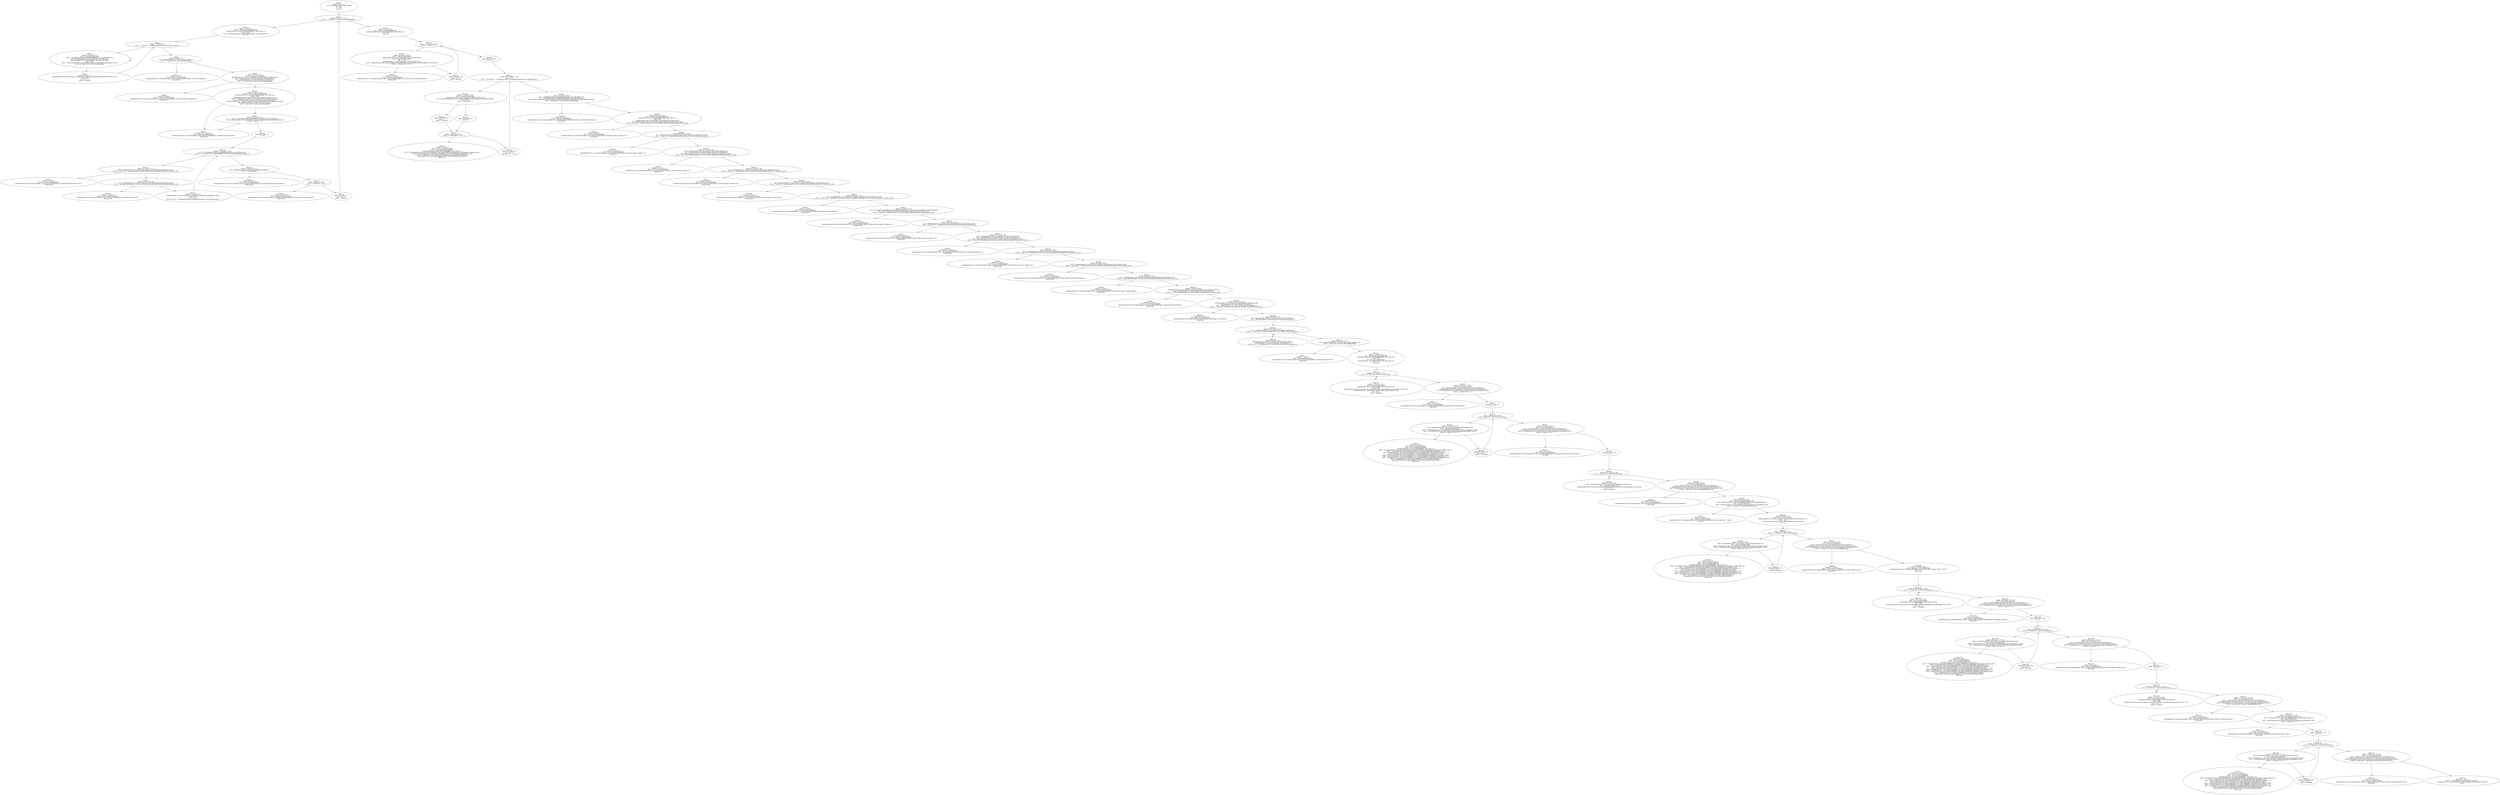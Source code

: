 digraph "unitGraph" {
    "Block 0:
[preds: ] [succs: 1 ]
r142 := @parameter0: java.lang.String[];
s0 = 500;
s1 = 500;
i10 = 0;
"
    "Block 1:
[preds: 0 24 ] [succs: 2 25 ]
if i10 >= s0 goto $r0 = new java.util.LinkedHashMap;
"
    "Block 2:
[preds: 1 ] [succs: 3 ]
$r124 = new java.util.LinkedHashMap;
specialinvoke $r124.<java.util.LinkedHashMap: void <init>()>();
r143 = $r124;
r144 = <jsr166tests.jtreg.util.LinkedHashMap.Basic: java.lang.Object nil>;
i11 = 0;
"
    "Block 3:
[preds: 2 5 ] [succs: 4 6 ]
if i11 >= s1 goto $i5 = interfaceinvoke r143.<java.util.Map: int size()>();
"
    "Block 4:
[preds: 3 4 ] [succs: 5 4 ]
$r139 = new java.lang.Integer;
$r140 = <jsr166tests.jtreg.util.LinkedHashMap.Basic: java.util.Random rnd>;
$i9 = virtualinvoke $r140.<java.util.Random: int nextInt()>();
specialinvoke $r139.<java.lang.Integer: void <init>(int)>($i9);
r145 = $r139;
$z37 = interfaceinvoke r143.<java.util.Map: boolean containsKey(java.lang.Object)>(r145);
if $z37 != 0 goto $r139 = new java.lang.Integer;
"
    "Block 5:
[preds: 4 ] [succs: 3 ]
interfaceinvoke r143.<java.util.Map: java.lang.Object put(java.lang.Object,java.lang.Object)>(r145, r144);
r144 = r145;
i11 = i11 + 1;
goto [?= (branch)];
"
    "Block 6:
[preds: 3 ] [succs: 7 8 ]
$i5 = interfaceinvoke r143.<java.util.Map: int size()>();
if $i5 == s1 goto $r125 = new java.util.HashMap;
"
    "Block 7:
[preds: 6 ] [succs: ]
$r138 = new java.lang.Exception;
specialinvoke $r138.<java.lang.Exception: void <init>(java.lang.String)>(\"Size not as expected.\");
throw $r138;
"
    "Block 8:
[preds: 6 ] [succs: 9 10 ]
$r125 = new java.util.HashMap;
specialinvoke $r125.<java.util.HashMap: void <init>(java.util.Map)>(r143);
$i6 = virtualinvoke $r125.<java.util.HashMap: int hashCode()>();
$i7 = interfaceinvoke r143.<java.util.Map: int hashCode()>();
if $i6 == $i7 goto $r126 = new java.util.LinkedHashMap;
"
    "Block 9:
[preds: 8 ] [succs: ]
$r137 = new java.lang.Exception;
specialinvoke $r137.<java.lang.Exception: void <init>(java.lang.String)>(\"Incorrect hashCode computation.\");
throw $r137;
"
    "Block 10:
[preds: 8 ] [succs: 11 12 ]
$r126 = new java.util.LinkedHashMap;
specialinvoke $r126.<java.util.LinkedHashMap: void <init>()>();
r146 = $r126;
interfaceinvoke r146.<java.util.Map: void putAll(java.util.Map)>(r143);
$r127 = interfaceinvoke r146.<java.util.Map: java.util.Collection values()>();
$r128 = interfaceinvoke r143.<java.util.Map: java.util.Set keySet()>();
interfaceinvoke $r127.<java.util.Collection: boolean removeAll(java.util.Collection)>($r128);
$i8 = interfaceinvoke r146.<java.util.Map: int size()>();
if $i8 != 1 goto $r129 = new java.lang.Exception;
"
    "Block 11:
[preds: 10 ] [succs: 12 13 ]
$r130 = <jsr166tests.jtreg.util.LinkedHashMap.Basic: java.lang.Object nil>;
$z34 = interfaceinvoke r146.<java.util.Map: boolean containsValue(java.lang.Object)>($r130);
if $z34 != 0 goto i12 = 0;
"
    "Block 12:
[preds: 10 11 ] [succs: ]
$r129 = new java.lang.Exception;
specialinvoke $r129.<java.lang.Exception: void <init>(java.lang.String)>(\"Collection views test failed.\");
throw $r129;
"
    "Block 13:
[preds: 11 ] [succs: 14 ]
i12 = 0;
"
    "Block 14:
[preds: 13 19 ] [succs: 15 20 ]
$r131 = <jsr166tests.jtreg.util.LinkedHashMap.Basic: java.lang.Object nil>;
if r144 == $r131 goto $z35 = interfaceinvoke r143.<java.util.Map: boolean isEmpty()>();
"
    "Block 15:
[preds: 14 ] [succs: 16 17 ]
$z36 = interfaceinvoke r143.<java.util.Map: boolean containsKey(java.lang.Object)>(r144);
if $z36 != 0 goto r147 = interfaceinvoke r143.<java.util.Map: java.lang.Object get(java.lang.Object)>(r144);
"
    "Block 16:
[preds: 15 ] [succs: ]
$r136 = new java.lang.Exception;
specialinvoke $r136.<java.lang.Exception: void <init>(java.lang.String)>(\"Linked list doesn\'t contain a link.\");
throw $r136;
"
    "Block 17:
[preds: 15 ] [succs: 18 19 ]
r147 = interfaceinvoke r143.<java.util.Map: java.lang.Object get(java.lang.Object)>(r144);
if r147 != null goto interfaceinvoke r143.<java.util.Map: java.lang.Object remove(java.lang.Object)>(r144);
"
    "Block 18:
[preds: 17 ] [succs: ]
$r135 = new java.lang.Exception;
specialinvoke $r135.<java.lang.Exception: void <init>(java.lang.String)>(\"Could not retrieve a link.\");
throw $r135;
"
    "Block 19:
[preds: 17 ] [succs: 14 ]
interfaceinvoke r143.<java.util.Map: java.lang.Object remove(java.lang.Object)>(r144);
r144 = r147;
i12 = i12 + 1;
goto [?= $r131 = <jsr166tests.jtreg.util.LinkedHashMap.Basic: java.lang.Object nil>];
"
    "Block 20:
[preds: 14 ] [succs: 21 22 ]
$z35 = interfaceinvoke r143.<java.util.Map: boolean isEmpty()>();
if $z35 != 0 goto (branch);
"
    "Block 21:
[preds: 20 ] [succs: ]
$r133 = new java.lang.Exception;
specialinvoke $r133.<java.lang.Exception: void <init>(java.lang.String)>(\"Map nonempty after removing all links.\");
throw $r133;
"
    "Block 22:
[preds: 20 ] [succs: 23 24 ]
if i12 == s1 goto i10 = i10 + 1;
"
    "Block 23:
[preds: 22 ] [succs: ]
$r132 = new java.lang.Exception;
specialinvoke $r132.<java.lang.Exception: void <init>(java.lang.String)>(\"Linked list size not as expected.\");
throw $r132;
"
    "Block 24:
[preds: 22 ] [succs: 1 ]
i10 = i10 + 1;
goto [?= (branch)];
"
    "Block 25:
[preds: 1 ] [succs: 26 ]
$r0 = new java.util.LinkedHashMap;
specialinvoke $r0.<java.util.LinkedHashMap: void <init>()>();
r148 = $r0;
i13 = 0;
"
    "Block 26:
[preds: 25 29 ] [succs: 27 30 ]
if i13 >= s1 goto i14 = 0;
"
    "Block 27:
[preds: 26 ] [succs: 28 29 ]
$r120 = new java.lang.Integer;
specialinvoke $r120.<java.lang.Integer: void <init>(int)>(i13);
$r121 = new java.lang.Integer;
$i4 = 2 * i13;
specialinvoke $r121.<java.lang.Integer: void <init>(int)>($i4);
$r122 = interfaceinvoke r148.<java.util.Map: java.lang.Object put(java.lang.Object,java.lang.Object)>($r120, $r121);
if $r122 == null goto i13 = i13 + 1;
"
    "Block 28:
[preds: 27 ] [succs: ]
$r123 = new java.lang.Exception;
specialinvoke $r123.<java.lang.Exception: void <init>(java.lang.String)>(\"put returns non-null value erroenously.\");
throw $r123;
"
    "Block 29:
[preds: 27 ] [succs: 26 ]
i13 = i13 + 1;
goto [?= (branch)];
"
    "Block 30:
[preds: 26 ] [succs: 31 ]
i14 = 0;
"
    "Block 31:
[preds: 30 37 ] [succs: 32 38 ]
$i2 = 2 * s1;
if i14 >= $i2 goto $r2 = <jsr166tests.jtreg.util.LinkedHashMap.Basic: java.lang.Object nil>;
"
    "Block 32:
[preds: 31 ] [succs: 33 34 ]
$r114 = new java.lang.Integer;
specialinvoke $r114.<java.lang.Integer: void <init>(int)>(i14);
$z32 = interfaceinvoke r148.<java.util.Map: boolean containsValue(java.lang.Object)>($r114);
$i3 = i14 % 2;
if $i3 != 0 goto $z38 = 0;
"
    "Block 33:
[preds: 32 ] [succs: 35 ]
$z38 = 1;
goto [?= (branch)];
"
    "Block 34:
[preds: 32 ] [succs: 35 ]
$z38 = 0;
"
    "Block 35:
[preds: 33 34 ] [succs: 36 37 ]
if $z32 == $z38 goto i14 = i14 + 1;
"
    "Block 36:
[preds: 35 ] [succs: ]
$r115 = new java.lang.Exception;
$r116 = new java.lang.StringBuilder;
specialinvoke $r116.<java.lang.StringBuilder: void <init>()>();
$r117 = virtualinvoke $r116.<java.lang.StringBuilder: java.lang.StringBuilder append(java.lang.String)>(\"contains value \");
$r118 = virtualinvoke $r117.<java.lang.StringBuilder: java.lang.StringBuilder append(int)>(i14);
$r119 = virtualinvoke $r118.<java.lang.StringBuilder: java.lang.String toString()>();
specialinvoke $r115.<java.lang.Exception: void <init>(java.lang.String)>($r119);
throw $r115;
"
    "Block 37:
[preds: 35 ] [succs: 31 ]
i14 = i14 + 1;
goto [?= $i2 = 2 * s1];
"
    "Block 38:
[preds: 31 ] [succs: 39 40 ]
$r2 = <jsr166tests.jtreg.util.LinkedHashMap.Basic: java.lang.Object nil>;
$r1 = <jsr166tests.jtreg.util.LinkedHashMap.Basic: java.lang.Object nil>;
$r3 = interfaceinvoke r148.<java.util.Map: java.lang.Object put(java.lang.Object,java.lang.Object)>($r2, $r1);
if $r3 != null goto $r4 = new java.util.LinkedHashMap;
"
    "Block 39:
[preds: 38 ] [succs: ]
$r113 = new java.lang.Exception;
specialinvoke $r113.<java.lang.Exception: void <init>(java.lang.String)>(\"put returns a null value erroenously.\");
throw $r113;
"
    "Block 40:
[preds: 38 ] [succs: 41 42 ]
$r4 = new java.util.LinkedHashMap;
specialinvoke $r4.<java.util.LinkedHashMap: void <init>()>();
r149 = $r4;
interfaceinvoke r149.<java.util.Map: void putAll(java.util.Map)>(r148);
$z0 = interfaceinvoke r148.<java.util.Map: boolean equals(java.lang.Object)>(r149);
if $z0 != 0 goto $z1 = interfaceinvoke r149.<java.util.Map: boolean equals(java.lang.Object)>(r148);
"
    "Block 41:
[preds: 40 ] [succs: ]
$r112 = new java.lang.Exception;
specialinvoke $r112.<java.lang.Exception: void <init>(java.lang.String)>(\"Clone not equal to original. (1)\");
throw $r112;
"
    "Block 42:
[preds: 40 ] [succs: 43 44 ]
$z1 = interfaceinvoke r149.<java.util.Map: boolean equals(java.lang.Object)>(r148);
if $z1 != 0 goto r150 = interfaceinvoke r148.<java.util.Map: java.util.Set entrySet()>();
"
    "Block 43:
[preds: 42 ] [succs: ]
$r111 = new java.lang.Exception;
specialinvoke $r111.<java.lang.Exception: void <init>(java.lang.String)>(\"Clone not equal to original. (2)\");
throw $r111;
"
    "Block 44:
[preds: 42 ] [succs: 45 46 ]
r150 = interfaceinvoke r148.<java.util.Map: java.util.Set entrySet()>();
r151 = interfaceinvoke r149.<java.util.Map: java.util.Set entrySet()>();
$z2 = interfaceinvoke r150.<java.util.Set: boolean equals(java.lang.Object)>(r151);
if $z2 != 0 goto $z3 = interfaceinvoke r151.<java.util.Set: boolean equals(java.lang.Object)>(r150);
"
    "Block 45:
[preds: 44 ] [succs: ]
$r110 = new java.lang.Exception;
specialinvoke $r110.<java.lang.Exception: void <init>(java.lang.String)>(\"Clone not equal to original. (3)\");
throw $r110;
"
    "Block 46:
[preds: 44 ] [succs: 47 48 ]
$z3 = interfaceinvoke r151.<java.util.Set: boolean equals(java.lang.Object)>(r150);
if $z3 != 0 goto $z4 = interfaceinvoke r150.<java.util.Set: boolean containsAll(java.util.Collection)>(r151);
"
    "Block 47:
[preds: 46 ] [succs: ]
$r109 = new java.lang.Exception;
specialinvoke $r109.<java.lang.Exception: void <init>(java.lang.String)>(\"Clone not equal to original. (4)\");
throw $r109;
"
    "Block 48:
[preds: 46 ] [succs: 49 50 ]
$z4 = interfaceinvoke r150.<java.util.Set: boolean containsAll(java.util.Collection)>(r151);
if $z4 != 0 goto $z5 = interfaceinvoke r151.<java.util.Set: boolean containsAll(java.util.Collection)>(r150);
"
    "Block 49:
[preds: 48 ] [succs: ]
$r108 = new java.lang.Exception;
specialinvoke $r108.<java.lang.Exception: void <init>(java.lang.String)>(\"Original doesn\'t contain clone!\");
throw $r108;
"
    "Block 50:
[preds: 48 ] [succs: 51 52 ]
$z5 = interfaceinvoke r151.<java.util.Set: boolean containsAll(java.util.Collection)>(r150);
if $z5 != 0 goto r152 = staticinvoke <jsr166tests.jtreg.util.LinkedHashMap.Basic: java.util.Map serClone(java.util.Map)>(r148);
"
    "Block 51:
[preds: 50 ] [succs: ]
$r107 = new java.lang.Exception;
specialinvoke $r107.<java.lang.Exception: void <init>(java.lang.String)>(\"Clone doesn\'t contain original!\");
throw $r107;
"
    "Block 52:
[preds: 50 ] [succs: 53 54 ]
r152 = staticinvoke <jsr166tests.jtreg.util.LinkedHashMap.Basic: java.util.Map serClone(java.util.Map)>(r148);
$z6 = interfaceinvoke r148.<java.util.Map: boolean equals(java.lang.Object)>(r152);
if $z6 != 0 goto $z7 = interfaceinvoke r152.<java.util.Map: boolean equals(java.lang.Object)>(r148);
"
    "Block 53:
[preds: 52 ] [succs: ]
$r106 = new java.lang.Exception;
specialinvoke $r106.<java.lang.Exception: void <init>(java.lang.String)>(\"Serialize Clone not equal to original. (1)\");
throw $r106;
"
    "Block 54:
[preds: 52 ] [succs: 55 56 ]
$z7 = interfaceinvoke r152.<java.util.Map: boolean equals(java.lang.Object)>(r148);
if $z7 != 0 goto r153 = interfaceinvoke r148.<java.util.Map: java.util.Set entrySet()>();
"
    "Block 55:
[preds: 54 ] [succs: ]
$r105 = new java.lang.Exception;
specialinvoke $r105.<java.lang.Exception: void <init>(java.lang.String)>(\"Serialize Clone not equal to original. (2)\");
throw $r105;
"
    "Block 56:
[preds: 54 ] [succs: 57 58 ]
r153 = interfaceinvoke r148.<java.util.Map: java.util.Set entrySet()>();
r154 = interfaceinvoke r152.<java.util.Map: java.util.Set entrySet()>();
$z8 = interfaceinvoke r153.<java.util.Set: boolean equals(java.lang.Object)>(r154);
if $z8 != 0 goto $z9 = interfaceinvoke r154.<java.util.Set: boolean equals(java.lang.Object)>(r153);
"
    "Block 57:
[preds: 56 ] [succs: ]
$r104 = new java.lang.Exception;
specialinvoke $r104.<java.lang.Exception: void <init>(java.lang.String)>(\"Serialize Clone not equal to original. (3)\");
throw $r104;
"
    "Block 58:
[preds: 56 ] [succs: 59 60 ]
$z9 = interfaceinvoke r154.<java.util.Set: boolean equals(java.lang.Object)>(r153);
if $z9 != 0 goto $z10 = interfaceinvoke r153.<java.util.Set: boolean containsAll(java.util.Collection)>(r154);
"
    "Block 59:
[preds: 58 ] [succs: ]
$r103 = new java.lang.Exception;
specialinvoke $r103.<java.lang.Exception: void <init>(java.lang.String)>(\"Serialize Clone not equal to original. (4)\");
throw $r103;
"
    "Block 60:
[preds: 58 ] [succs: 61 62 ]
$z10 = interfaceinvoke r153.<java.util.Set: boolean containsAll(java.util.Collection)>(r154);
if $z10 != 0 goto $z11 = interfaceinvoke r154.<java.util.Set: boolean containsAll(java.util.Collection)>(r153);
"
    "Block 61:
[preds: 60 ] [succs: ]
$r102 = new java.lang.Exception;
specialinvoke $r102.<java.lang.Exception: void <init>(java.lang.String)>(\"Original doesn\'t contain Serialize clone!\");
throw $r102;
"
    "Block 62:
[preds: 60 ] [succs: 63 64 ]
$z11 = interfaceinvoke r154.<java.util.Set: boolean containsAll(java.util.Collection)>(r153);
if $z11 != 0 goto interfaceinvoke r154.<java.util.Set: boolean removeAll(java.util.Collection)>(r153);
"
    "Block 63:
[preds: 62 ] [succs: ]
$r101 = new java.lang.Exception;
specialinvoke $r101.<java.lang.Exception: void <init>(java.lang.String)>(\"Serialize Clone doesn\'t contain original!\");
throw $r101;
"
    "Block 64:
[preds: 62 ] [succs: 65 66 ]
interfaceinvoke r154.<java.util.Set: boolean removeAll(java.util.Collection)>(r153);
$z13 = interfaceinvoke r152.<java.util.Map: boolean isEmpty()>();
if $z13 != 0 goto interfaceinvoke r152.<java.util.Map: void putAll(java.util.Map)>(r148);
"
    "Block 65:
[preds: 64 ] [succs: ]
$r100 = new java.lang.Exception;
specialinvoke $r100.<java.lang.Exception: void <init>(java.lang.String)>(\"entrySet().removeAll failed.\");
throw $r100;
"
    "Block 66:
[preds: 64 ] [succs: 67 68 ]
interfaceinvoke r152.<java.util.Map: void putAll(java.util.Map)>(r148);
interfaceinvoke r152.<java.util.Map: void clear()>();
$z14 = interfaceinvoke r152.<java.util.Map: boolean isEmpty()>();
if $z14 != 0 goto $r5 = interfaceinvoke r148.<java.util.Map: java.util.Set entrySet()>();
"
    "Block 67:
[preds: 66 ] [succs: ]
$r99 = new java.lang.Exception;
specialinvoke $r99.<java.lang.Exception: void <init>(java.lang.String)>(\"clear failed.\");
throw $r99;
"
    "Block 68:
[preds: 66 ] [succs: 69 ]
$r5 = interfaceinvoke r148.<java.util.Map: java.util.Set entrySet()>();
r155 = interfaceinvoke $r5.<java.util.Set: java.util.Iterator iterator()>();
"
    "Block 69:
[preds: 68 70 ] [succs: 70 71 ]
$z15 = interfaceinvoke r155.<java.util.Iterator: boolean hasNext()>();
if $z15 == 0 goto $z16 = interfaceinvoke r148.<java.util.Map: boolean isEmpty()>();
"
    "Block 70:
[preds: 69 ] [succs: 69 ]
interfaceinvoke r155.<java.util.Iterator: java.lang.Object next()>();
interfaceinvoke r155.<java.util.Iterator: void remove()>();
goto [?= $z15 = interfaceinvoke r155.<java.util.Iterator: boolean hasNext()>()];
"
    "Block 71:
[preds: 69 ] [succs: 72 73 ]
$z16 = interfaceinvoke r148.<java.util.Map: boolean isEmpty()>();
if $z16 != 0 goto $r6 = new java.util.LinkedHashMap;
"
    "Block 72:
[preds: 71 ] [succs: ]
$r97 = new java.lang.Exception;
specialinvoke $r97.<java.lang.Exception: void <init>(java.lang.String)>(\"Iterator.remove() failed\");
throw $r97;
"
    "Block 73:
[preds: 71 ] [succs: 74 ]
$r6 = new java.util.LinkedHashMap;
specialinvoke $r6.<java.util.LinkedHashMap: void <init>()>();
r156 = $r6;
$r7 = new java.util.ArrayList;
specialinvoke $r7.<java.util.ArrayList: void <init>(int)>(s1);
r157 = $r7;
i15 = 0;
"
    "Block 74:
[preds: 73 75 ] [succs: 75 76 ]
if i15 >= s1 goto $r8 = new java.util.ArrayList;
"
    "Block 75:
[preds: 74 ] [succs: 74 ]
$r95 = new java.lang.Integer;
specialinvoke $r95.<java.lang.Integer: void <init>(int)>(i15);
r158 = $r95;
interfaceinvoke r156.<java.util.Map: java.lang.Object put(java.lang.Object,java.lang.Object)>(r158, r158);
interfaceinvoke r157.<java.util.List: boolean add(java.lang.Object)>(r158);
i15 = i15 + 1;
goto [?= (branch)];
"
    "Block 76:
[preds: 74 ] [succs: 77 78 ]
$r8 = new java.util.ArrayList;
$r9 = interfaceinvoke r156.<java.util.Map: java.util.Set keySet()>();
specialinvoke $r8.<java.util.ArrayList: void <init>(java.util.Collection)>($r9);
$z17 = virtualinvoke $r8.<java.util.ArrayList: boolean equals(java.lang.Object)>(r157);
if $z17 != 0 goto i16 = s1 - 1;
"
    "Block 77:
[preds: 76 ] [succs: ]
$r94 = new java.lang.Exception;
specialinvoke $r94.<java.lang.Exception: void <init>(java.lang.String)>(\"Insertion order not preserved.\");
throw $r94;
"
    "Block 78:
[preds: 76 ] [succs: 79 ]
i16 = s1 - 1;
"
    "Block 79:
[preds: 78 82 ] [succs: 80 83 ]
if i16 < 0 goto $r10 = new java.util.ArrayList;
"
    "Block 80:
[preds: 79 ] [succs: 81 82 ]
$r82 = interfaceinvoke r157.<java.util.List: java.lang.Object get(int)>(i16);
r159 = (java.lang.Integer) $r82;
$r83 = interfaceinvoke r156.<java.util.Map: java.lang.Object get(java.lang.Object)>(r159);
$z30 = virtualinvoke $r83.<java.lang.Object: boolean equals(java.lang.Object)>(r159);
if $z30 != 0 goto i16 = i16 + -1;
"
    "Block 81:
[preds: 80 ] [succs: ]
$r84 = new java.lang.Exception;
$r85 = new java.lang.StringBuilder;
specialinvoke $r85.<java.lang.StringBuilder: void <init>()>();
$r86 = virtualinvoke $r85.<java.lang.StringBuilder: java.lang.StringBuilder append(java.lang.String)>(\"Wrong value: \");
$r87 = virtualinvoke $r86.<java.lang.StringBuilder: java.lang.StringBuilder append(int)>(i16);
$r88 = virtualinvoke $r87.<java.lang.StringBuilder: java.lang.StringBuilder append(java.lang.String)>(\", \");
$r89 = interfaceinvoke r156.<java.util.Map: java.lang.Object get(java.lang.Object)>(r159);
$r90 = virtualinvoke $r88.<java.lang.StringBuilder: java.lang.StringBuilder append(java.lang.Object)>($r89);
$r91 = virtualinvoke $r90.<java.lang.StringBuilder: java.lang.StringBuilder append(java.lang.String)>(\", \");
$r92 = virtualinvoke $r91.<java.lang.StringBuilder: java.lang.StringBuilder append(java.lang.Object)>(r159);
$r93 = virtualinvoke $r92.<java.lang.StringBuilder: java.lang.String toString()>();
specialinvoke $r84.<java.lang.Exception: void <init>(java.lang.String)>($r93);
throw $r84;
"
    "Block 82:
[preds: 80 ] [succs: 79 ]
i16 = i16 + -1;
goto [?= (branch)];
"
    "Block 83:
[preds: 79 ] [succs: 84 85 ]
$r10 = new java.util.ArrayList;
$r11 = interfaceinvoke r156.<java.util.Map: java.util.Set keySet()>();
specialinvoke $r10.<java.util.ArrayList: void <init>(java.util.Collection)>($r11);
$z18 = virtualinvoke $r10.<java.util.ArrayList: boolean equals(java.lang.Object)>(r157);
if $z18 != 0 goto i17 = s1 - 1;
"
    "Block 84:
[preds: 83 ] [succs: ]
$r81 = new java.lang.Exception;
specialinvoke $r81.<java.lang.Exception: void <init>(java.lang.String)>(\"Insertion order not preserved after read.\");
throw $r81;
"
    "Block 85:
[preds: 83 ] [succs: 86 ]
i17 = s1 - 1;
"
    "Block 86:
[preds: 85 87 ] [succs: 87 88 ]
if i17 < 0 goto $r12 = new java.util.ArrayList;
"
    "Block 87:
[preds: 86 ] [succs: 86 ]
$r79 = interfaceinvoke r157.<java.util.List: java.lang.Object get(int)>(i17);
r160 = (java.lang.Integer) $r79;
interfaceinvoke r156.<java.util.Map: java.lang.Object put(java.lang.Object,java.lang.Object)>(r160, r160);
i17 = i17 + -1;
goto [?= (branch)];
"
    "Block 88:
[preds: 86 ] [succs: 89 90 ]
$r12 = new java.util.ArrayList;
$r13 = interfaceinvoke r156.<java.util.Map: java.util.Set keySet()>();
specialinvoke $r12.<java.util.ArrayList: void <init>(java.util.Collection)>($r13);
$z19 = virtualinvoke $r12.<java.util.ArrayList: boolean equals(java.lang.Object)>(r157);
if $z19 != 0 goto $r14 = (java.util.LinkedHashMap) r156;
"
    "Block 89:
[preds: 88 ] [succs: ]
$r78 = new java.lang.Exception;
specialinvoke $r78.<java.lang.Exception: void <init>(java.lang.String)>(\"Insert order not preserved after reinsert.\");
throw $r78;
"
    "Block 90:
[preds: 88 ] [succs: 91 92 ]
$r14 = (java.util.LinkedHashMap) r156;
$r15 = virtualinvoke $r14.<java.util.LinkedHashMap: java.lang.Object clone()>();
r161 = (java.util.Map) $r15;
$z20 = interfaceinvoke r156.<java.util.Map: boolean equals(java.lang.Object)>(r161);
if $z20 != 0 goto $r16 = new java.util.ArrayList;
"
    "Block 91:
[preds: 90 ] [succs: ]
$r77 = new java.lang.Exception;
specialinvoke $r77.<java.lang.Exception: void <init>(java.lang.String)>(\"Insert-order Map != clone.\");
throw $r77;
"
    "Block 92:
[preds: 90 ] [succs: 93 ]
$r16 = new java.util.ArrayList;
specialinvoke $r16.<java.util.ArrayList: void <init>(java.util.Collection)>(r157);
r162 = $r16;
staticinvoke <java.util.Collections: void shuffle(java.util.List)>(r162);
i18 = 0;
"
    "Block 93:
[preds: 92 96 ] [succs: 94 97 ]
if i18 >= s1 goto $r17 = new java.util.ArrayList;
"
    "Block 94:
[preds: 93 ] [succs: 95 96 ]
$r65 = interfaceinvoke r162.<java.util.List: java.lang.Object get(int)>(i18);
r163 = (java.lang.Integer) $r65;
$r66 = interfaceinvoke r161.<java.util.Map: java.lang.Object get(java.lang.Object)>(r163);
$z29 = virtualinvoke $r66.<java.lang.Object: boolean equals(java.lang.Object)>(r163);
if $z29 != 0 goto i18 = i18 + 1;
"
    "Block 95:
[preds: 94 ] [succs: ]
$r67 = new java.lang.Exception;
$r68 = new java.lang.StringBuilder;
specialinvoke $r68.<java.lang.StringBuilder: void <init>()>();
$r69 = virtualinvoke $r68.<java.lang.StringBuilder: java.lang.StringBuilder append(java.lang.String)>(\"Clone: Wrong val: \");
$r70 = virtualinvoke $r69.<java.lang.StringBuilder: java.lang.StringBuilder append(int)>(i18);
$r71 = virtualinvoke $r70.<java.lang.StringBuilder: java.lang.StringBuilder append(java.lang.String)>(\", \");
$r72 = interfaceinvoke r156.<java.util.Map: java.lang.Object get(java.lang.Object)>(r163);
$r73 = virtualinvoke $r71.<java.lang.StringBuilder: java.lang.StringBuilder append(java.lang.Object)>($r72);
$r74 = virtualinvoke $r73.<java.lang.StringBuilder: java.lang.StringBuilder append(java.lang.String)>(\", \");
$r75 = virtualinvoke $r74.<java.lang.StringBuilder: java.lang.StringBuilder append(java.lang.Object)>(r163);
$r76 = virtualinvoke $r75.<java.lang.StringBuilder: java.lang.String toString()>();
specialinvoke $r67.<java.lang.Exception: void <init>(java.lang.String)>($r76);
throw $r67;
"
    "Block 96:
[preds: 94 ] [succs: 93 ]
i18 = i18 + 1;
goto [?= (branch)];
"
    "Block 97:
[preds: 93 ] [succs: 98 99 ]
$r17 = new java.util.ArrayList;
$r18 = interfaceinvoke r161.<java.util.Map: java.util.Set keySet()>();
specialinvoke $r17.<java.util.ArrayList: void <init>(java.util.Collection)>($r18);
$z21 = virtualinvoke $r17.<java.util.ArrayList: boolean equals(java.lang.Object)>(r157);
if $z21 != 0 goto $r19 = new java.util.LinkedHashMap;
"
    "Block 98:
[preds: 97 ] [succs: ]
$r64 = new java.lang.Exception;
specialinvoke $r64.<java.lang.Exception: void <init>(java.lang.String)>(\"Clone: altered by read.\");
throw $r64;
"
    "Block 99:
[preds: 97 ] [succs: 100 ]
$r19 = new java.util.LinkedHashMap;
specialinvoke $r19.<java.util.LinkedHashMap: void <init>(int,float,boolean)>(1000, 0.75F, 1);
r164 = $r19;
i19 = 0;
"
    "Block 100:
[preds: 99 101 ] [succs: 101 102 ]
if i19 >= s1 goto $r20 = new java.util.ArrayList;
"
    "Block 101:
[preds: 100 ] [succs: 100 ]
$r62 = new java.lang.Integer;
specialinvoke $r62.<java.lang.Integer: void <init>(int)>(i19);
r165 = $r62;
interfaceinvoke r164.<java.util.Map: java.lang.Object put(java.lang.Object,java.lang.Object)>(r165, r165);
i19 = i19 + 1;
goto [?= (branch)];
"
    "Block 102:
[preds: 100 ] [succs: 103 104 ]
$r20 = new java.util.ArrayList;
$r21 = interfaceinvoke r164.<java.util.Map: java.util.Set keySet()>();
specialinvoke $r20.<java.util.ArrayList: void <init>(java.util.Collection)>($r21);
$z22 = virtualinvoke $r20.<java.util.ArrayList: boolean equals(java.lang.Object)>(r157);
if $z22 != 0 goto i20 = 0;
"
    "Block 103:
[preds: 102 ] [succs: ]
$r61 = new java.lang.Exception;
specialinvoke $r61.<java.lang.Exception: void <init>(java.lang.String)>(\"Insertion order not properly preserved.\");
throw $r61;
"
    "Block 104:
[preds: 102 ] [succs: 105 ]
i20 = 0;
"
    "Block 105:
[preds: 104 108 ] [succs: 106 109 ]
if i20 >= s1 goto $r22 = new java.util.ArrayList;
"
    "Block 106:
[preds: 105 ] [succs: 107 108 ]
$r49 = interfaceinvoke r162.<java.util.List: java.lang.Object get(int)>(i20);
r166 = (java.lang.Integer) $r49;
$r50 = interfaceinvoke r164.<java.util.Map: java.lang.Object get(java.lang.Object)>(r166);
$z28 = virtualinvoke $r50.<java.lang.Object: boolean equals(java.lang.Object)>(r166);
if $z28 != 0 goto i20 = i20 + 1;
"
    "Block 107:
[preds: 106 ] [succs: ]
$r51 = new java.lang.Exception;
$r52 = new java.lang.StringBuilder;
specialinvoke $r52.<java.lang.StringBuilder: void <init>()>();
$r53 = virtualinvoke $r52.<java.lang.StringBuilder: java.lang.StringBuilder append(java.lang.String)>(\"Wrong value: \");
$r54 = virtualinvoke $r53.<java.lang.StringBuilder: java.lang.StringBuilder append(int)>(i20);
$r55 = virtualinvoke $r54.<java.lang.StringBuilder: java.lang.StringBuilder append(java.lang.String)>(\", \");
$r56 = interfaceinvoke r164.<java.util.Map: java.lang.Object get(java.lang.Object)>(r166);
$r57 = virtualinvoke $r55.<java.lang.StringBuilder: java.lang.StringBuilder append(java.lang.Object)>($r56);
$r58 = virtualinvoke $r57.<java.lang.StringBuilder: java.lang.StringBuilder append(java.lang.String)>(\", \");
$r59 = virtualinvoke $r58.<java.lang.StringBuilder: java.lang.StringBuilder append(java.lang.Object)>(r166);
$r60 = virtualinvoke $r59.<java.lang.StringBuilder: java.lang.String toString()>();
specialinvoke $r51.<java.lang.Exception: void <init>(java.lang.String)>($r60);
throw $r51;
"
    "Block 108:
[preds: 106 ] [succs: 105 ]
i20 = i20 + 1;
goto [?= (branch)];
"
    "Block 109:
[preds: 105 ] [succs: 110 111 ]
$r22 = new java.util.ArrayList;
$r23 = interfaceinvoke r164.<java.util.Map: java.util.Set keySet()>();
specialinvoke $r22.<java.util.ArrayList: void <init>(java.util.Collection)>($r23);
$z23 = virtualinvoke $r22.<java.util.ArrayList: boolean equals(java.lang.Object)>(r162);
if $z23 != 0 goto i21 = 0;
"
    "Block 110:
[preds: 109 ] [succs: ]
$r48 = new java.lang.Exception;
specialinvoke $r48.<java.lang.Exception: void <init>(java.lang.String)>(\"Insert order not properly altered by read.\");
throw $r48;
"
    "Block 111:
[preds: 109 ] [succs: 112 ]
i21 = 0;
"
    "Block 112:
[preds: 111 113 ] [succs: 113 114 ]
if i21 >= s1 goto $r24 = new java.util.ArrayList;
"
    "Block 113:
[preds: 112 ] [succs: 112 ]
$r46 = new java.lang.Integer;
specialinvoke $r46.<java.lang.Integer: void <init>(int)>(i21);
r167 = $r46;
interfaceinvoke r164.<java.util.Map: java.lang.Object put(java.lang.Object,java.lang.Object)>(r167, r167);
i21 = i21 + 1;
goto [?= (branch)];
"
    "Block 114:
[preds: 112 ] [succs: 115 116 ]
$r24 = new java.util.ArrayList;
$r25 = interfaceinvoke r164.<java.util.Map: java.util.Set keySet()>();
specialinvoke $r24.<java.util.ArrayList: void <init>(java.util.Collection)>($r25);
$z24 = virtualinvoke $r24.<java.util.ArrayList: boolean equals(java.lang.Object)>(r157);
if $z24 != 0 goto $r26 = (java.util.LinkedHashMap) r164;
"
    "Block 115:
[preds: 114 ] [succs: ]
$r45 = new java.lang.Exception;
specialinvoke $r45.<java.lang.Exception: void <init>(java.lang.String)>(\"Insertion order not altered by reinsert.\");
throw $r45;
"
    "Block 116:
[preds: 114 ] [succs: 117 118 ]
$r26 = (java.util.LinkedHashMap) r164;
$r27 = virtualinvoke $r26.<java.util.LinkedHashMap: java.lang.Object clone()>();
r168 = (java.util.Map) $r27;
$z25 = interfaceinvoke r164.<java.util.Map: boolean equals(java.lang.Object)>(r168);
if $z25 != 0 goto i22 = 0;
"
    "Block 117:
[preds: 116 ] [succs: ]
$r44 = new java.lang.Exception;
specialinvoke $r44.<java.lang.Exception: void <init>(java.lang.String)>(\"Access-order Map != clone.\");
throw $r44;
"
    "Block 118:
[preds: 116 ] [succs: 119 ]
i22 = 0;
"
    "Block 119:
[preds: 118 122 ] [succs: 120 123 ]
if i22 >= s1 goto $r28 = new java.util.ArrayList;
"
    "Block 120:
[preds: 119 ] [succs: 121 122 ]
$r32 = interfaceinvoke r157.<java.util.List: java.lang.Object get(int)>(i22);
r169 = (java.lang.Integer) $r32;
$r33 = interfaceinvoke r168.<java.util.Map: java.lang.Object get(java.lang.Object)>(r169);
$z27 = virtualinvoke $r33.<java.lang.Object: boolean equals(java.lang.Object)>(r169);
if $z27 != 0 goto i22 = i22 + 1;
"
    "Block 121:
[preds: 120 ] [succs: ]
$r34 = new java.lang.Exception;
$r35 = new java.lang.StringBuilder;
specialinvoke $r35.<java.lang.StringBuilder: void <init>()>();
$r36 = virtualinvoke $r35.<java.lang.StringBuilder: java.lang.StringBuilder append(java.lang.String)>(\"Clone: Wrong val: \");
$r37 = virtualinvoke $r36.<java.lang.StringBuilder: java.lang.StringBuilder append(int)>(i22);
$r38 = virtualinvoke $r37.<java.lang.StringBuilder: java.lang.StringBuilder append(java.lang.String)>(\", \");
$r39 = interfaceinvoke r164.<java.util.Map: java.lang.Object get(java.lang.Object)>(r169);
$r40 = virtualinvoke $r38.<java.lang.StringBuilder: java.lang.StringBuilder append(java.lang.Object)>($r39);
$r41 = virtualinvoke $r40.<java.lang.StringBuilder: java.lang.StringBuilder append(java.lang.String)>(\", \");
$r42 = virtualinvoke $r41.<java.lang.StringBuilder: java.lang.StringBuilder append(java.lang.Object)>(r169);
$r43 = virtualinvoke $r42.<java.lang.StringBuilder: java.lang.String toString()>();
specialinvoke $r34.<java.lang.Exception: void <init>(java.lang.String)>($r43);
throw $r34;
"
    "Block 122:
[preds: 120 ] [succs: 119 ]
i22 = i22 + 1;
goto [?= (branch)];
"
    "Block 123:
[preds: 119 ] [succs: 124 125 ]
$r28 = new java.util.ArrayList;
$r29 = interfaceinvoke r168.<java.util.Map: java.util.Set keySet()>();
specialinvoke $r28.<java.util.ArrayList: void <init>(java.util.Collection)>($r29);
$z26 = virtualinvoke $r28.<java.util.ArrayList: boolean equals(java.lang.Object)>(r157);
if $z26 != 0 goto $r30 = <java.lang.System: java.io.PrintStream err>;
"
    "Block 124:
[preds: 123 ] [succs: ]
$r31 = new java.lang.Exception;
specialinvoke $r31.<java.lang.Exception: void <init>(java.lang.String)>(\"Clone: order not properly altered by read.\");
throw $r31;
"
    "Block 125:
[preds: 123 ] [succs: ]
$r30 = <java.lang.System: java.io.PrintStream err>;
virtualinvoke $r30.<java.io.PrintStream: void println(java.lang.String)>(\"Success.\");
return;
"
    "Block 0:
[preds: ] [succs: 1 ]
r142 := @parameter0: java.lang.String[];
s0 = 500;
s1 = 500;
i10 = 0;
"->"Block 1:
[preds: 0 24 ] [succs: 2 25 ]
if i10 >= s0 goto $r0 = new java.util.LinkedHashMap;
";
    "Block 1:
[preds: 0 24 ] [succs: 2 25 ]
if i10 >= s0 goto $r0 = new java.util.LinkedHashMap;
"->"Block 2:
[preds: 1 ] [succs: 3 ]
$r124 = new java.util.LinkedHashMap;
specialinvoke $r124.<java.util.LinkedHashMap: void <init>()>();
r143 = $r124;
r144 = <jsr166tests.jtreg.util.LinkedHashMap.Basic: java.lang.Object nil>;
i11 = 0;
";
    "Block 1:
[preds: 0 24 ] [succs: 2 25 ]
if i10 >= s0 goto $r0 = new java.util.LinkedHashMap;
"->"Block 25:
[preds: 1 ] [succs: 26 ]
$r0 = new java.util.LinkedHashMap;
specialinvoke $r0.<java.util.LinkedHashMap: void <init>()>();
r148 = $r0;
i13 = 0;
";
    "Block 2:
[preds: 1 ] [succs: 3 ]
$r124 = new java.util.LinkedHashMap;
specialinvoke $r124.<java.util.LinkedHashMap: void <init>()>();
r143 = $r124;
r144 = <jsr166tests.jtreg.util.LinkedHashMap.Basic: java.lang.Object nil>;
i11 = 0;
"->"Block 3:
[preds: 2 5 ] [succs: 4 6 ]
if i11 >= s1 goto $i5 = interfaceinvoke r143.<java.util.Map: int size()>();
";
    "Block 3:
[preds: 2 5 ] [succs: 4 6 ]
if i11 >= s1 goto $i5 = interfaceinvoke r143.<java.util.Map: int size()>();
"->"Block 4:
[preds: 3 4 ] [succs: 5 4 ]
$r139 = new java.lang.Integer;
$r140 = <jsr166tests.jtreg.util.LinkedHashMap.Basic: java.util.Random rnd>;
$i9 = virtualinvoke $r140.<java.util.Random: int nextInt()>();
specialinvoke $r139.<java.lang.Integer: void <init>(int)>($i9);
r145 = $r139;
$z37 = interfaceinvoke r143.<java.util.Map: boolean containsKey(java.lang.Object)>(r145);
if $z37 != 0 goto $r139 = new java.lang.Integer;
";
    "Block 3:
[preds: 2 5 ] [succs: 4 6 ]
if i11 >= s1 goto $i5 = interfaceinvoke r143.<java.util.Map: int size()>();
"->"Block 6:
[preds: 3 ] [succs: 7 8 ]
$i5 = interfaceinvoke r143.<java.util.Map: int size()>();
if $i5 == s1 goto $r125 = new java.util.HashMap;
";
    "Block 4:
[preds: 3 4 ] [succs: 5 4 ]
$r139 = new java.lang.Integer;
$r140 = <jsr166tests.jtreg.util.LinkedHashMap.Basic: java.util.Random rnd>;
$i9 = virtualinvoke $r140.<java.util.Random: int nextInt()>();
specialinvoke $r139.<java.lang.Integer: void <init>(int)>($i9);
r145 = $r139;
$z37 = interfaceinvoke r143.<java.util.Map: boolean containsKey(java.lang.Object)>(r145);
if $z37 != 0 goto $r139 = new java.lang.Integer;
"->"Block 5:
[preds: 4 ] [succs: 3 ]
interfaceinvoke r143.<java.util.Map: java.lang.Object put(java.lang.Object,java.lang.Object)>(r145, r144);
r144 = r145;
i11 = i11 + 1;
goto [?= (branch)];
";
    "Block 4:
[preds: 3 4 ] [succs: 5 4 ]
$r139 = new java.lang.Integer;
$r140 = <jsr166tests.jtreg.util.LinkedHashMap.Basic: java.util.Random rnd>;
$i9 = virtualinvoke $r140.<java.util.Random: int nextInt()>();
specialinvoke $r139.<java.lang.Integer: void <init>(int)>($i9);
r145 = $r139;
$z37 = interfaceinvoke r143.<java.util.Map: boolean containsKey(java.lang.Object)>(r145);
if $z37 != 0 goto $r139 = new java.lang.Integer;
"->"Block 4:
[preds: 3 4 ] [succs: 5 4 ]
$r139 = new java.lang.Integer;
$r140 = <jsr166tests.jtreg.util.LinkedHashMap.Basic: java.util.Random rnd>;
$i9 = virtualinvoke $r140.<java.util.Random: int nextInt()>();
specialinvoke $r139.<java.lang.Integer: void <init>(int)>($i9);
r145 = $r139;
$z37 = interfaceinvoke r143.<java.util.Map: boolean containsKey(java.lang.Object)>(r145);
if $z37 != 0 goto $r139 = new java.lang.Integer;
";
    "Block 5:
[preds: 4 ] [succs: 3 ]
interfaceinvoke r143.<java.util.Map: java.lang.Object put(java.lang.Object,java.lang.Object)>(r145, r144);
r144 = r145;
i11 = i11 + 1;
goto [?= (branch)];
"->"Block 3:
[preds: 2 5 ] [succs: 4 6 ]
if i11 >= s1 goto $i5 = interfaceinvoke r143.<java.util.Map: int size()>();
";
    "Block 6:
[preds: 3 ] [succs: 7 8 ]
$i5 = interfaceinvoke r143.<java.util.Map: int size()>();
if $i5 == s1 goto $r125 = new java.util.HashMap;
"->"Block 7:
[preds: 6 ] [succs: ]
$r138 = new java.lang.Exception;
specialinvoke $r138.<java.lang.Exception: void <init>(java.lang.String)>(\"Size not as expected.\");
throw $r138;
";
    "Block 6:
[preds: 3 ] [succs: 7 8 ]
$i5 = interfaceinvoke r143.<java.util.Map: int size()>();
if $i5 == s1 goto $r125 = new java.util.HashMap;
"->"Block 8:
[preds: 6 ] [succs: 9 10 ]
$r125 = new java.util.HashMap;
specialinvoke $r125.<java.util.HashMap: void <init>(java.util.Map)>(r143);
$i6 = virtualinvoke $r125.<java.util.HashMap: int hashCode()>();
$i7 = interfaceinvoke r143.<java.util.Map: int hashCode()>();
if $i6 == $i7 goto $r126 = new java.util.LinkedHashMap;
";
    "Block 8:
[preds: 6 ] [succs: 9 10 ]
$r125 = new java.util.HashMap;
specialinvoke $r125.<java.util.HashMap: void <init>(java.util.Map)>(r143);
$i6 = virtualinvoke $r125.<java.util.HashMap: int hashCode()>();
$i7 = interfaceinvoke r143.<java.util.Map: int hashCode()>();
if $i6 == $i7 goto $r126 = new java.util.LinkedHashMap;
"->"Block 9:
[preds: 8 ] [succs: ]
$r137 = new java.lang.Exception;
specialinvoke $r137.<java.lang.Exception: void <init>(java.lang.String)>(\"Incorrect hashCode computation.\");
throw $r137;
";
    "Block 8:
[preds: 6 ] [succs: 9 10 ]
$r125 = new java.util.HashMap;
specialinvoke $r125.<java.util.HashMap: void <init>(java.util.Map)>(r143);
$i6 = virtualinvoke $r125.<java.util.HashMap: int hashCode()>();
$i7 = interfaceinvoke r143.<java.util.Map: int hashCode()>();
if $i6 == $i7 goto $r126 = new java.util.LinkedHashMap;
"->"Block 10:
[preds: 8 ] [succs: 11 12 ]
$r126 = new java.util.LinkedHashMap;
specialinvoke $r126.<java.util.LinkedHashMap: void <init>()>();
r146 = $r126;
interfaceinvoke r146.<java.util.Map: void putAll(java.util.Map)>(r143);
$r127 = interfaceinvoke r146.<java.util.Map: java.util.Collection values()>();
$r128 = interfaceinvoke r143.<java.util.Map: java.util.Set keySet()>();
interfaceinvoke $r127.<java.util.Collection: boolean removeAll(java.util.Collection)>($r128);
$i8 = interfaceinvoke r146.<java.util.Map: int size()>();
if $i8 != 1 goto $r129 = new java.lang.Exception;
";
    "Block 10:
[preds: 8 ] [succs: 11 12 ]
$r126 = new java.util.LinkedHashMap;
specialinvoke $r126.<java.util.LinkedHashMap: void <init>()>();
r146 = $r126;
interfaceinvoke r146.<java.util.Map: void putAll(java.util.Map)>(r143);
$r127 = interfaceinvoke r146.<java.util.Map: java.util.Collection values()>();
$r128 = interfaceinvoke r143.<java.util.Map: java.util.Set keySet()>();
interfaceinvoke $r127.<java.util.Collection: boolean removeAll(java.util.Collection)>($r128);
$i8 = interfaceinvoke r146.<java.util.Map: int size()>();
if $i8 != 1 goto $r129 = new java.lang.Exception;
"->"Block 11:
[preds: 10 ] [succs: 12 13 ]
$r130 = <jsr166tests.jtreg.util.LinkedHashMap.Basic: java.lang.Object nil>;
$z34 = interfaceinvoke r146.<java.util.Map: boolean containsValue(java.lang.Object)>($r130);
if $z34 != 0 goto i12 = 0;
";
    "Block 10:
[preds: 8 ] [succs: 11 12 ]
$r126 = new java.util.LinkedHashMap;
specialinvoke $r126.<java.util.LinkedHashMap: void <init>()>();
r146 = $r126;
interfaceinvoke r146.<java.util.Map: void putAll(java.util.Map)>(r143);
$r127 = interfaceinvoke r146.<java.util.Map: java.util.Collection values()>();
$r128 = interfaceinvoke r143.<java.util.Map: java.util.Set keySet()>();
interfaceinvoke $r127.<java.util.Collection: boolean removeAll(java.util.Collection)>($r128);
$i8 = interfaceinvoke r146.<java.util.Map: int size()>();
if $i8 != 1 goto $r129 = new java.lang.Exception;
"->"Block 12:
[preds: 10 11 ] [succs: ]
$r129 = new java.lang.Exception;
specialinvoke $r129.<java.lang.Exception: void <init>(java.lang.String)>(\"Collection views test failed.\");
throw $r129;
";
    "Block 11:
[preds: 10 ] [succs: 12 13 ]
$r130 = <jsr166tests.jtreg.util.LinkedHashMap.Basic: java.lang.Object nil>;
$z34 = interfaceinvoke r146.<java.util.Map: boolean containsValue(java.lang.Object)>($r130);
if $z34 != 0 goto i12 = 0;
"->"Block 12:
[preds: 10 11 ] [succs: ]
$r129 = new java.lang.Exception;
specialinvoke $r129.<java.lang.Exception: void <init>(java.lang.String)>(\"Collection views test failed.\");
throw $r129;
";
    "Block 11:
[preds: 10 ] [succs: 12 13 ]
$r130 = <jsr166tests.jtreg.util.LinkedHashMap.Basic: java.lang.Object nil>;
$z34 = interfaceinvoke r146.<java.util.Map: boolean containsValue(java.lang.Object)>($r130);
if $z34 != 0 goto i12 = 0;
"->"Block 13:
[preds: 11 ] [succs: 14 ]
i12 = 0;
";
    "Block 13:
[preds: 11 ] [succs: 14 ]
i12 = 0;
"->"Block 14:
[preds: 13 19 ] [succs: 15 20 ]
$r131 = <jsr166tests.jtreg.util.LinkedHashMap.Basic: java.lang.Object nil>;
if r144 == $r131 goto $z35 = interfaceinvoke r143.<java.util.Map: boolean isEmpty()>();
";
    "Block 14:
[preds: 13 19 ] [succs: 15 20 ]
$r131 = <jsr166tests.jtreg.util.LinkedHashMap.Basic: java.lang.Object nil>;
if r144 == $r131 goto $z35 = interfaceinvoke r143.<java.util.Map: boolean isEmpty()>();
"->"Block 15:
[preds: 14 ] [succs: 16 17 ]
$z36 = interfaceinvoke r143.<java.util.Map: boolean containsKey(java.lang.Object)>(r144);
if $z36 != 0 goto r147 = interfaceinvoke r143.<java.util.Map: java.lang.Object get(java.lang.Object)>(r144);
";
    "Block 14:
[preds: 13 19 ] [succs: 15 20 ]
$r131 = <jsr166tests.jtreg.util.LinkedHashMap.Basic: java.lang.Object nil>;
if r144 == $r131 goto $z35 = interfaceinvoke r143.<java.util.Map: boolean isEmpty()>();
"->"Block 20:
[preds: 14 ] [succs: 21 22 ]
$z35 = interfaceinvoke r143.<java.util.Map: boolean isEmpty()>();
if $z35 != 0 goto (branch);
";
    "Block 15:
[preds: 14 ] [succs: 16 17 ]
$z36 = interfaceinvoke r143.<java.util.Map: boolean containsKey(java.lang.Object)>(r144);
if $z36 != 0 goto r147 = interfaceinvoke r143.<java.util.Map: java.lang.Object get(java.lang.Object)>(r144);
"->"Block 16:
[preds: 15 ] [succs: ]
$r136 = new java.lang.Exception;
specialinvoke $r136.<java.lang.Exception: void <init>(java.lang.String)>(\"Linked list doesn\'t contain a link.\");
throw $r136;
";
    "Block 15:
[preds: 14 ] [succs: 16 17 ]
$z36 = interfaceinvoke r143.<java.util.Map: boolean containsKey(java.lang.Object)>(r144);
if $z36 != 0 goto r147 = interfaceinvoke r143.<java.util.Map: java.lang.Object get(java.lang.Object)>(r144);
"->"Block 17:
[preds: 15 ] [succs: 18 19 ]
r147 = interfaceinvoke r143.<java.util.Map: java.lang.Object get(java.lang.Object)>(r144);
if r147 != null goto interfaceinvoke r143.<java.util.Map: java.lang.Object remove(java.lang.Object)>(r144);
";
    "Block 17:
[preds: 15 ] [succs: 18 19 ]
r147 = interfaceinvoke r143.<java.util.Map: java.lang.Object get(java.lang.Object)>(r144);
if r147 != null goto interfaceinvoke r143.<java.util.Map: java.lang.Object remove(java.lang.Object)>(r144);
"->"Block 18:
[preds: 17 ] [succs: ]
$r135 = new java.lang.Exception;
specialinvoke $r135.<java.lang.Exception: void <init>(java.lang.String)>(\"Could not retrieve a link.\");
throw $r135;
";
    "Block 17:
[preds: 15 ] [succs: 18 19 ]
r147 = interfaceinvoke r143.<java.util.Map: java.lang.Object get(java.lang.Object)>(r144);
if r147 != null goto interfaceinvoke r143.<java.util.Map: java.lang.Object remove(java.lang.Object)>(r144);
"->"Block 19:
[preds: 17 ] [succs: 14 ]
interfaceinvoke r143.<java.util.Map: java.lang.Object remove(java.lang.Object)>(r144);
r144 = r147;
i12 = i12 + 1;
goto [?= $r131 = <jsr166tests.jtreg.util.LinkedHashMap.Basic: java.lang.Object nil>];
";
    "Block 19:
[preds: 17 ] [succs: 14 ]
interfaceinvoke r143.<java.util.Map: java.lang.Object remove(java.lang.Object)>(r144);
r144 = r147;
i12 = i12 + 1;
goto [?= $r131 = <jsr166tests.jtreg.util.LinkedHashMap.Basic: java.lang.Object nil>];
"->"Block 14:
[preds: 13 19 ] [succs: 15 20 ]
$r131 = <jsr166tests.jtreg.util.LinkedHashMap.Basic: java.lang.Object nil>;
if r144 == $r131 goto $z35 = interfaceinvoke r143.<java.util.Map: boolean isEmpty()>();
";
    "Block 20:
[preds: 14 ] [succs: 21 22 ]
$z35 = interfaceinvoke r143.<java.util.Map: boolean isEmpty()>();
if $z35 != 0 goto (branch);
"->"Block 21:
[preds: 20 ] [succs: ]
$r133 = new java.lang.Exception;
specialinvoke $r133.<java.lang.Exception: void <init>(java.lang.String)>(\"Map nonempty after removing all links.\");
throw $r133;
";
    "Block 20:
[preds: 14 ] [succs: 21 22 ]
$z35 = interfaceinvoke r143.<java.util.Map: boolean isEmpty()>();
if $z35 != 0 goto (branch);
"->"Block 22:
[preds: 20 ] [succs: 23 24 ]
if i12 == s1 goto i10 = i10 + 1;
";
    "Block 22:
[preds: 20 ] [succs: 23 24 ]
if i12 == s1 goto i10 = i10 + 1;
"->"Block 23:
[preds: 22 ] [succs: ]
$r132 = new java.lang.Exception;
specialinvoke $r132.<java.lang.Exception: void <init>(java.lang.String)>(\"Linked list size not as expected.\");
throw $r132;
";
    "Block 22:
[preds: 20 ] [succs: 23 24 ]
if i12 == s1 goto i10 = i10 + 1;
"->"Block 24:
[preds: 22 ] [succs: 1 ]
i10 = i10 + 1;
goto [?= (branch)];
";
    "Block 24:
[preds: 22 ] [succs: 1 ]
i10 = i10 + 1;
goto [?= (branch)];
"->"Block 1:
[preds: 0 24 ] [succs: 2 25 ]
if i10 >= s0 goto $r0 = new java.util.LinkedHashMap;
";
    "Block 25:
[preds: 1 ] [succs: 26 ]
$r0 = new java.util.LinkedHashMap;
specialinvoke $r0.<java.util.LinkedHashMap: void <init>()>();
r148 = $r0;
i13 = 0;
"->"Block 26:
[preds: 25 29 ] [succs: 27 30 ]
if i13 >= s1 goto i14 = 0;
";
    "Block 26:
[preds: 25 29 ] [succs: 27 30 ]
if i13 >= s1 goto i14 = 0;
"->"Block 27:
[preds: 26 ] [succs: 28 29 ]
$r120 = new java.lang.Integer;
specialinvoke $r120.<java.lang.Integer: void <init>(int)>(i13);
$r121 = new java.lang.Integer;
$i4 = 2 * i13;
specialinvoke $r121.<java.lang.Integer: void <init>(int)>($i4);
$r122 = interfaceinvoke r148.<java.util.Map: java.lang.Object put(java.lang.Object,java.lang.Object)>($r120, $r121);
if $r122 == null goto i13 = i13 + 1;
";
    "Block 26:
[preds: 25 29 ] [succs: 27 30 ]
if i13 >= s1 goto i14 = 0;
"->"Block 30:
[preds: 26 ] [succs: 31 ]
i14 = 0;
";
    "Block 27:
[preds: 26 ] [succs: 28 29 ]
$r120 = new java.lang.Integer;
specialinvoke $r120.<java.lang.Integer: void <init>(int)>(i13);
$r121 = new java.lang.Integer;
$i4 = 2 * i13;
specialinvoke $r121.<java.lang.Integer: void <init>(int)>($i4);
$r122 = interfaceinvoke r148.<java.util.Map: java.lang.Object put(java.lang.Object,java.lang.Object)>($r120, $r121);
if $r122 == null goto i13 = i13 + 1;
"->"Block 28:
[preds: 27 ] [succs: ]
$r123 = new java.lang.Exception;
specialinvoke $r123.<java.lang.Exception: void <init>(java.lang.String)>(\"put returns non-null value erroenously.\");
throw $r123;
";
    "Block 27:
[preds: 26 ] [succs: 28 29 ]
$r120 = new java.lang.Integer;
specialinvoke $r120.<java.lang.Integer: void <init>(int)>(i13);
$r121 = new java.lang.Integer;
$i4 = 2 * i13;
specialinvoke $r121.<java.lang.Integer: void <init>(int)>($i4);
$r122 = interfaceinvoke r148.<java.util.Map: java.lang.Object put(java.lang.Object,java.lang.Object)>($r120, $r121);
if $r122 == null goto i13 = i13 + 1;
"->"Block 29:
[preds: 27 ] [succs: 26 ]
i13 = i13 + 1;
goto [?= (branch)];
";
    "Block 29:
[preds: 27 ] [succs: 26 ]
i13 = i13 + 1;
goto [?= (branch)];
"->"Block 26:
[preds: 25 29 ] [succs: 27 30 ]
if i13 >= s1 goto i14 = 0;
";
    "Block 30:
[preds: 26 ] [succs: 31 ]
i14 = 0;
"->"Block 31:
[preds: 30 37 ] [succs: 32 38 ]
$i2 = 2 * s1;
if i14 >= $i2 goto $r2 = <jsr166tests.jtreg.util.LinkedHashMap.Basic: java.lang.Object nil>;
";
    "Block 31:
[preds: 30 37 ] [succs: 32 38 ]
$i2 = 2 * s1;
if i14 >= $i2 goto $r2 = <jsr166tests.jtreg.util.LinkedHashMap.Basic: java.lang.Object nil>;
"->"Block 32:
[preds: 31 ] [succs: 33 34 ]
$r114 = new java.lang.Integer;
specialinvoke $r114.<java.lang.Integer: void <init>(int)>(i14);
$z32 = interfaceinvoke r148.<java.util.Map: boolean containsValue(java.lang.Object)>($r114);
$i3 = i14 % 2;
if $i3 != 0 goto $z38 = 0;
";
    "Block 31:
[preds: 30 37 ] [succs: 32 38 ]
$i2 = 2 * s1;
if i14 >= $i2 goto $r2 = <jsr166tests.jtreg.util.LinkedHashMap.Basic: java.lang.Object nil>;
"->"Block 38:
[preds: 31 ] [succs: 39 40 ]
$r2 = <jsr166tests.jtreg.util.LinkedHashMap.Basic: java.lang.Object nil>;
$r1 = <jsr166tests.jtreg.util.LinkedHashMap.Basic: java.lang.Object nil>;
$r3 = interfaceinvoke r148.<java.util.Map: java.lang.Object put(java.lang.Object,java.lang.Object)>($r2, $r1);
if $r3 != null goto $r4 = new java.util.LinkedHashMap;
";
    "Block 32:
[preds: 31 ] [succs: 33 34 ]
$r114 = new java.lang.Integer;
specialinvoke $r114.<java.lang.Integer: void <init>(int)>(i14);
$z32 = interfaceinvoke r148.<java.util.Map: boolean containsValue(java.lang.Object)>($r114);
$i3 = i14 % 2;
if $i3 != 0 goto $z38 = 0;
"->"Block 33:
[preds: 32 ] [succs: 35 ]
$z38 = 1;
goto [?= (branch)];
";
    "Block 32:
[preds: 31 ] [succs: 33 34 ]
$r114 = new java.lang.Integer;
specialinvoke $r114.<java.lang.Integer: void <init>(int)>(i14);
$z32 = interfaceinvoke r148.<java.util.Map: boolean containsValue(java.lang.Object)>($r114);
$i3 = i14 % 2;
if $i3 != 0 goto $z38 = 0;
"->"Block 34:
[preds: 32 ] [succs: 35 ]
$z38 = 0;
";
    "Block 33:
[preds: 32 ] [succs: 35 ]
$z38 = 1;
goto [?= (branch)];
"->"Block 35:
[preds: 33 34 ] [succs: 36 37 ]
if $z32 == $z38 goto i14 = i14 + 1;
";
    "Block 34:
[preds: 32 ] [succs: 35 ]
$z38 = 0;
"->"Block 35:
[preds: 33 34 ] [succs: 36 37 ]
if $z32 == $z38 goto i14 = i14 + 1;
";
    "Block 35:
[preds: 33 34 ] [succs: 36 37 ]
if $z32 == $z38 goto i14 = i14 + 1;
"->"Block 36:
[preds: 35 ] [succs: ]
$r115 = new java.lang.Exception;
$r116 = new java.lang.StringBuilder;
specialinvoke $r116.<java.lang.StringBuilder: void <init>()>();
$r117 = virtualinvoke $r116.<java.lang.StringBuilder: java.lang.StringBuilder append(java.lang.String)>(\"contains value \");
$r118 = virtualinvoke $r117.<java.lang.StringBuilder: java.lang.StringBuilder append(int)>(i14);
$r119 = virtualinvoke $r118.<java.lang.StringBuilder: java.lang.String toString()>();
specialinvoke $r115.<java.lang.Exception: void <init>(java.lang.String)>($r119);
throw $r115;
";
    "Block 35:
[preds: 33 34 ] [succs: 36 37 ]
if $z32 == $z38 goto i14 = i14 + 1;
"->"Block 37:
[preds: 35 ] [succs: 31 ]
i14 = i14 + 1;
goto [?= $i2 = 2 * s1];
";
    "Block 37:
[preds: 35 ] [succs: 31 ]
i14 = i14 + 1;
goto [?= $i2 = 2 * s1];
"->"Block 31:
[preds: 30 37 ] [succs: 32 38 ]
$i2 = 2 * s1;
if i14 >= $i2 goto $r2 = <jsr166tests.jtreg.util.LinkedHashMap.Basic: java.lang.Object nil>;
";
    "Block 38:
[preds: 31 ] [succs: 39 40 ]
$r2 = <jsr166tests.jtreg.util.LinkedHashMap.Basic: java.lang.Object nil>;
$r1 = <jsr166tests.jtreg.util.LinkedHashMap.Basic: java.lang.Object nil>;
$r3 = interfaceinvoke r148.<java.util.Map: java.lang.Object put(java.lang.Object,java.lang.Object)>($r2, $r1);
if $r3 != null goto $r4 = new java.util.LinkedHashMap;
"->"Block 39:
[preds: 38 ] [succs: ]
$r113 = new java.lang.Exception;
specialinvoke $r113.<java.lang.Exception: void <init>(java.lang.String)>(\"put returns a null value erroenously.\");
throw $r113;
";
    "Block 38:
[preds: 31 ] [succs: 39 40 ]
$r2 = <jsr166tests.jtreg.util.LinkedHashMap.Basic: java.lang.Object nil>;
$r1 = <jsr166tests.jtreg.util.LinkedHashMap.Basic: java.lang.Object nil>;
$r3 = interfaceinvoke r148.<java.util.Map: java.lang.Object put(java.lang.Object,java.lang.Object)>($r2, $r1);
if $r3 != null goto $r4 = new java.util.LinkedHashMap;
"->"Block 40:
[preds: 38 ] [succs: 41 42 ]
$r4 = new java.util.LinkedHashMap;
specialinvoke $r4.<java.util.LinkedHashMap: void <init>()>();
r149 = $r4;
interfaceinvoke r149.<java.util.Map: void putAll(java.util.Map)>(r148);
$z0 = interfaceinvoke r148.<java.util.Map: boolean equals(java.lang.Object)>(r149);
if $z0 != 0 goto $z1 = interfaceinvoke r149.<java.util.Map: boolean equals(java.lang.Object)>(r148);
";
    "Block 40:
[preds: 38 ] [succs: 41 42 ]
$r4 = new java.util.LinkedHashMap;
specialinvoke $r4.<java.util.LinkedHashMap: void <init>()>();
r149 = $r4;
interfaceinvoke r149.<java.util.Map: void putAll(java.util.Map)>(r148);
$z0 = interfaceinvoke r148.<java.util.Map: boolean equals(java.lang.Object)>(r149);
if $z0 != 0 goto $z1 = interfaceinvoke r149.<java.util.Map: boolean equals(java.lang.Object)>(r148);
"->"Block 41:
[preds: 40 ] [succs: ]
$r112 = new java.lang.Exception;
specialinvoke $r112.<java.lang.Exception: void <init>(java.lang.String)>(\"Clone not equal to original. (1)\");
throw $r112;
";
    "Block 40:
[preds: 38 ] [succs: 41 42 ]
$r4 = new java.util.LinkedHashMap;
specialinvoke $r4.<java.util.LinkedHashMap: void <init>()>();
r149 = $r4;
interfaceinvoke r149.<java.util.Map: void putAll(java.util.Map)>(r148);
$z0 = interfaceinvoke r148.<java.util.Map: boolean equals(java.lang.Object)>(r149);
if $z0 != 0 goto $z1 = interfaceinvoke r149.<java.util.Map: boolean equals(java.lang.Object)>(r148);
"->"Block 42:
[preds: 40 ] [succs: 43 44 ]
$z1 = interfaceinvoke r149.<java.util.Map: boolean equals(java.lang.Object)>(r148);
if $z1 != 0 goto r150 = interfaceinvoke r148.<java.util.Map: java.util.Set entrySet()>();
";
    "Block 42:
[preds: 40 ] [succs: 43 44 ]
$z1 = interfaceinvoke r149.<java.util.Map: boolean equals(java.lang.Object)>(r148);
if $z1 != 0 goto r150 = interfaceinvoke r148.<java.util.Map: java.util.Set entrySet()>();
"->"Block 43:
[preds: 42 ] [succs: ]
$r111 = new java.lang.Exception;
specialinvoke $r111.<java.lang.Exception: void <init>(java.lang.String)>(\"Clone not equal to original. (2)\");
throw $r111;
";
    "Block 42:
[preds: 40 ] [succs: 43 44 ]
$z1 = interfaceinvoke r149.<java.util.Map: boolean equals(java.lang.Object)>(r148);
if $z1 != 0 goto r150 = interfaceinvoke r148.<java.util.Map: java.util.Set entrySet()>();
"->"Block 44:
[preds: 42 ] [succs: 45 46 ]
r150 = interfaceinvoke r148.<java.util.Map: java.util.Set entrySet()>();
r151 = interfaceinvoke r149.<java.util.Map: java.util.Set entrySet()>();
$z2 = interfaceinvoke r150.<java.util.Set: boolean equals(java.lang.Object)>(r151);
if $z2 != 0 goto $z3 = interfaceinvoke r151.<java.util.Set: boolean equals(java.lang.Object)>(r150);
";
    "Block 44:
[preds: 42 ] [succs: 45 46 ]
r150 = interfaceinvoke r148.<java.util.Map: java.util.Set entrySet()>();
r151 = interfaceinvoke r149.<java.util.Map: java.util.Set entrySet()>();
$z2 = interfaceinvoke r150.<java.util.Set: boolean equals(java.lang.Object)>(r151);
if $z2 != 0 goto $z3 = interfaceinvoke r151.<java.util.Set: boolean equals(java.lang.Object)>(r150);
"->"Block 45:
[preds: 44 ] [succs: ]
$r110 = new java.lang.Exception;
specialinvoke $r110.<java.lang.Exception: void <init>(java.lang.String)>(\"Clone not equal to original. (3)\");
throw $r110;
";
    "Block 44:
[preds: 42 ] [succs: 45 46 ]
r150 = interfaceinvoke r148.<java.util.Map: java.util.Set entrySet()>();
r151 = interfaceinvoke r149.<java.util.Map: java.util.Set entrySet()>();
$z2 = interfaceinvoke r150.<java.util.Set: boolean equals(java.lang.Object)>(r151);
if $z2 != 0 goto $z3 = interfaceinvoke r151.<java.util.Set: boolean equals(java.lang.Object)>(r150);
"->"Block 46:
[preds: 44 ] [succs: 47 48 ]
$z3 = interfaceinvoke r151.<java.util.Set: boolean equals(java.lang.Object)>(r150);
if $z3 != 0 goto $z4 = interfaceinvoke r150.<java.util.Set: boolean containsAll(java.util.Collection)>(r151);
";
    "Block 46:
[preds: 44 ] [succs: 47 48 ]
$z3 = interfaceinvoke r151.<java.util.Set: boolean equals(java.lang.Object)>(r150);
if $z3 != 0 goto $z4 = interfaceinvoke r150.<java.util.Set: boolean containsAll(java.util.Collection)>(r151);
"->"Block 47:
[preds: 46 ] [succs: ]
$r109 = new java.lang.Exception;
specialinvoke $r109.<java.lang.Exception: void <init>(java.lang.String)>(\"Clone not equal to original. (4)\");
throw $r109;
";
    "Block 46:
[preds: 44 ] [succs: 47 48 ]
$z3 = interfaceinvoke r151.<java.util.Set: boolean equals(java.lang.Object)>(r150);
if $z3 != 0 goto $z4 = interfaceinvoke r150.<java.util.Set: boolean containsAll(java.util.Collection)>(r151);
"->"Block 48:
[preds: 46 ] [succs: 49 50 ]
$z4 = interfaceinvoke r150.<java.util.Set: boolean containsAll(java.util.Collection)>(r151);
if $z4 != 0 goto $z5 = interfaceinvoke r151.<java.util.Set: boolean containsAll(java.util.Collection)>(r150);
";
    "Block 48:
[preds: 46 ] [succs: 49 50 ]
$z4 = interfaceinvoke r150.<java.util.Set: boolean containsAll(java.util.Collection)>(r151);
if $z4 != 0 goto $z5 = interfaceinvoke r151.<java.util.Set: boolean containsAll(java.util.Collection)>(r150);
"->"Block 49:
[preds: 48 ] [succs: ]
$r108 = new java.lang.Exception;
specialinvoke $r108.<java.lang.Exception: void <init>(java.lang.String)>(\"Original doesn\'t contain clone!\");
throw $r108;
";
    "Block 48:
[preds: 46 ] [succs: 49 50 ]
$z4 = interfaceinvoke r150.<java.util.Set: boolean containsAll(java.util.Collection)>(r151);
if $z4 != 0 goto $z5 = interfaceinvoke r151.<java.util.Set: boolean containsAll(java.util.Collection)>(r150);
"->"Block 50:
[preds: 48 ] [succs: 51 52 ]
$z5 = interfaceinvoke r151.<java.util.Set: boolean containsAll(java.util.Collection)>(r150);
if $z5 != 0 goto r152 = staticinvoke <jsr166tests.jtreg.util.LinkedHashMap.Basic: java.util.Map serClone(java.util.Map)>(r148);
";
    "Block 50:
[preds: 48 ] [succs: 51 52 ]
$z5 = interfaceinvoke r151.<java.util.Set: boolean containsAll(java.util.Collection)>(r150);
if $z5 != 0 goto r152 = staticinvoke <jsr166tests.jtreg.util.LinkedHashMap.Basic: java.util.Map serClone(java.util.Map)>(r148);
"->"Block 51:
[preds: 50 ] [succs: ]
$r107 = new java.lang.Exception;
specialinvoke $r107.<java.lang.Exception: void <init>(java.lang.String)>(\"Clone doesn\'t contain original!\");
throw $r107;
";
    "Block 50:
[preds: 48 ] [succs: 51 52 ]
$z5 = interfaceinvoke r151.<java.util.Set: boolean containsAll(java.util.Collection)>(r150);
if $z5 != 0 goto r152 = staticinvoke <jsr166tests.jtreg.util.LinkedHashMap.Basic: java.util.Map serClone(java.util.Map)>(r148);
"->"Block 52:
[preds: 50 ] [succs: 53 54 ]
r152 = staticinvoke <jsr166tests.jtreg.util.LinkedHashMap.Basic: java.util.Map serClone(java.util.Map)>(r148);
$z6 = interfaceinvoke r148.<java.util.Map: boolean equals(java.lang.Object)>(r152);
if $z6 != 0 goto $z7 = interfaceinvoke r152.<java.util.Map: boolean equals(java.lang.Object)>(r148);
";
    "Block 52:
[preds: 50 ] [succs: 53 54 ]
r152 = staticinvoke <jsr166tests.jtreg.util.LinkedHashMap.Basic: java.util.Map serClone(java.util.Map)>(r148);
$z6 = interfaceinvoke r148.<java.util.Map: boolean equals(java.lang.Object)>(r152);
if $z6 != 0 goto $z7 = interfaceinvoke r152.<java.util.Map: boolean equals(java.lang.Object)>(r148);
"->"Block 53:
[preds: 52 ] [succs: ]
$r106 = new java.lang.Exception;
specialinvoke $r106.<java.lang.Exception: void <init>(java.lang.String)>(\"Serialize Clone not equal to original. (1)\");
throw $r106;
";
    "Block 52:
[preds: 50 ] [succs: 53 54 ]
r152 = staticinvoke <jsr166tests.jtreg.util.LinkedHashMap.Basic: java.util.Map serClone(java.util.Map)>(r148);
$z6 = interfaceinvoke r148.<java.util.Map: boolean equals(java.lang.Object)>(r152);
if $z6 != 0 goto $z7 = interfaceinvoke r152.<java.util.Map: boolean equals(java.lang.Object)>(r148);
"->"Block 54:
[preds: 52 ] [succs: 55 56 ]
$z7 = interfaceinvoke r152.<java.util.Map: boolean equals(java.lang.Object)>(r148);
if $z7 != 0 goto r153 = interfaceinvoke r148.<java.util.Map: java.util.Set entrySet()>();
";
    "Block 54:
[preds: 52 ] [succs: 55 56 ]
$z7 = interfaceinvoke r152.<java.util.Map: boolean equals(java.lang.Object)>(r148);
if $z7 != 0 goto r153 = interfaceinvoke r148.<java.util.Map: java.util.Set entrySet()>();
"->"Block 55:
[preds: 54 ] [succs: ]
$r105 = new java.lang.Exception;
specialinvoke $r105.<java.lang.Exception: void <init>(java.lang.String)>(\"Serialize Clone not equal to original. (2)\");
throw $r105;
";
    "Block 54:
[preds: 52 ] [succs: 55 56 ]
$z7 = interfaceinvoke r152.<java.util.Map: boolean equals(java.lang.Object)>(r148);
if $z7 != 0 goto r153 = interfaceinvoke r148.<java.util.Map: java.util.Set entrySet()>();
"->"Block 56:
[preds: 54 ] [succs: 57 58 ]
r153 = interfaceinvoke r148.<java.util.Map: java.util.Set entrySet()>();
r154 = interfaceinvoke r152.<java.util.Map: java.util.Set entrySet()>();
$z8 = interfaceinvoke r153.<java.util.Set: boolean equals(java.lang.Object)>(r154);
if $z8 != 0 goto $z9 = interfaceinvoke r154.<java.util.Set: boolean equals(java.lang.Object)>(r153);
";
    "Block 56:
[preds: 54 ] [succs: 57 58 ]
r153 = interfaceinvoke r148.<java.util.Map: java.util.Set entrySet()>();
r154 = interfaceinvoke r152.<java.util.Map: java.util.Set entrySet()>();
$z8 = interfaceinvoke r153.<java.util.Set: boolean equals(java.lang.Object)>(r154);
if $z8 != 0 goto $z9 = interfaceinvoke r154.<java.util.Set: boolean equals(java.lang.Object)>(r153);
"->"Block 57:
[preds: 56 ] [succs: ]
$r104 = new java.lang.Exception;
specialinvoke $r104.<java.lang.Exception: void <init>(java.lang.String)>(\"Serialize Clone not equal to original. (3)\");
throw $r104;
";
    "Block 56:
[preds: 54 ] [succs: 57 58 ]
r153 = interfaceinvoke r148.<java.util.Map: java.util.Set entrySet()>();
r154 = interfaceinvoke r152.<java.util.Map: java.util.Set entrySet()>();
$z8 = interfaceinvoke r153.<java.util.Set: boolean equals(java.lang.Object)>(r154);
if $z8 != 0 goto $z9 = interfaceinvoke r154.<java.util.Set: boolean equals(java.lang.Object)>(r153);
"->"Block 58:
[preds: 56 ] [succs: 59 60 ]
$z9 = interfaceinvoke r154.<java.util.Set: boolean equals(java.lang.Object)>(r153);
if $z9 != 0 goto $z10 = interfaceinvoke r153.<java.util.Set: boolean containsAll(java.util.Collection)>(r154);
";
    "Block 58:
[preds: 56 ] [succs: 59 60 ]
$z9 = interfaceinvoke r154.<java.util.Set: boolean equals(java.lang.Object)>(r153);
if $z9 != 0 goto $z10 = interfaceinvoke r153.<java.util.Set: boolean containsAll(java.util.Collection)>(r154);
"->"Block 59:
[preds: 58 ] [succs: ]
$r103 = new java.lang.Exception;
specialinvoke $r103.<java.lang.Exception: void <init>(java.lang.String)>(\"Serialize Clone not equal to original. (4)\");
throw $r103;
";
    "Block 58:
[preds: 56 ] [succs: 59 60 ]
$z9 = interfaceinvoke r154.<java.util.Set: boolean equals(java.lang.Object)>(r153);
if $z9 != 0 goto $z10 = interfaceinvoke r153.<java.util.Set: boolean containsAll(java.util.Collection)>(r154);
"->"Block 60:
[preds: 58 ] [succs: 61 62 ]
$z10 = interfaceinvoke r153.<java.util.Set: boolean containsAll(java.util.Collection)>(r154);
if $z10 != 0 goto $z11 = interfaceinvoke r154.<java.util.Set: boolean containsAll(java.util.Collection)>(r153);
";
    "Block 60:
[preds: 58 ] [succs: 61 62 ]
$z10 = interfaceinvoke r153.<java.util.Set: boolean containsAll(java.util.Collection)>(r154);
if $z10 != 0 goto $z11 = interfaceinvoke r154.<java.util.Set: boolean containsAll(java.util.Collection)>(r153);
"->"Block 61:
[preds: 60 ] [succs: ]
$r102 = new java.lang.Exception;
specialinvoke $r102.<java.lang.Exception: void <init>(java.lang.String)>(\"Original doesn\'t contain Serialize clone!\");
throw $r102;
";
    "Block 60:
[preds: 58 ] [succs: 61 62 ]
$z10 = interfaceinvoke r153.<java.util.Set: boolean containsAll(java.util.Collection)>(r154);
if $z10 != 0 goto $z11 = interfaceinvoke r154.<java.util.Set: boolean containsAll(java.util.Collection)>(r153);
"->"Block 62:
[preds: 60 ] [succs: 63 64 ]
$z11 = interfaceinvoke r154.<java.util.Set: boolean containsAll(java.util.Collection)>(r153);
if $z11 != 0 goto interfaceinvoke r154.<java.util.Set: boolean removeAll(java.util.Collection)>(r153);
";
    "Block 62:
[preds: 60 ] [succs: 63 64 ]
$z11 = interfaceinvoke r154.<java.util.Set: boolean containsAll(java.util.Collection)>(r153);
if $z11 != 0 goto interfaceinvoke r154.<java.util.Set: boolean removeAll(java.util.Collection)>(r153);
"->"Block 63:
[preds: 62 ] [succs: ]
$r101 = new java.lang.Exception;
specialinvoke $r101.<java.lang.Exception: void <init>(java.lang.String)>(\"Serialize Clone doesn\'t contain original!\");
throw $r101;
";
    "Block 62:
[preds: 60 ] [succs: 63 64 ]
$z11 = interfaceinvoke r154.<java.util.Set: boolean containsAll(java.util.Collection)>(r153);
if $z11 != 0 goto interfaceinvoke r154.<java.util.Set: boolean removeAll(java.util.Collection)>(r153);
"->"Block 64:
[preds: 62 ] [succs: 65 66 ]
interfaceinvoke r154.<java.util.Set: boolean removeAll(java.util.Collection)>(r153);
$z13 = interfaceinvoke r152.<java.util.Map: boolean isEmpty()>();
if $z13 != 0 goto interfaceinvoke r152.<java.util.Map: void putAll(java.util.Map)>(r148);
";
    "Block 64:
[preds: 62 ] [succs: 65 66 ]
interfaceinvoke r154.<java.util.Set: boolean removeAll(java.util.Collection)>(r153);
$z13 = interfaceinvoke r152.<java.util.Map: boolean isEmpty()>();
if $z13 != 0 goto interfaceinvoke r152.<java.util.Map: void putAll(java.util.Map)>(r148);
"->"Block 65:
[preds: 64 ] [succs: ]
$r100 = new java.lang.Exception;
specialinvoke $r100.<java.lang.Exception: void <init>(java.lang.String)>(\"entrySet().removeAll failed.\");
throw $r100;
";
    "Block 64:
[preds: 62 ] [succs: 65 66 ]
interfaceinvoke r154.<java.util.Set: boolean removeAll(java.util.Collection)>(r153);
$z13 = interfaceinvoke r152.<java.util.Map: boolean isEmpty()>();
if $z13 != 0 goto interfaceinvoke r152.<java.util.Map: void putAll(java.util.Map)>(r148);
"->"Block 66:
[preds: 64 ] [succs: 67 68 ]
interfaceinvoke r152.<java.util.Map: void putAll(java.util.Map)>(r148);
interfaceinvoke r152.<java.util.Map: void clear()>();
$z14 = interfaceinvoke r152.<java.util.Map: boolean isEmpty()>();
if $z14 != 0 goto $r5 = interfaceinvoke r148.<java.util.Map: java.util.Set entrySet()>();
";
    "Block 66:
[preds: 64 ] [succs: 67 68 ]
interfaceinvoke r152.<java.util.Map: void putAll(java.util.Map)>(r148);
interfaceinvoke r152.<java.util.Map: void clear()>();
$z14 = interfaceinvoke r152.<java.util.Map: boolean isEmpty()>();
if $z14 != 0 goto $r5 = interfaceinvoke r148.<java.util.Map: java.util.Set entrySet()>();
"->"Block 67:
[preds: 66 ] [succs: ]
$r99 = new java.lang.Exception;
specialinvoke $r99.<java.lang.Exception: void <init>(java.lang.String)>(\"clear failed.\");
throw $r99;
";
    "Block 66:
[preds: 64 ] [succs: 67 68 ]
interfaceinvoke r152.<java.util.Map: void putAll(java.util.Map)>(r148);
interfaceinvoke r152.<java.util.Map: void clear()>();
$z14 = interfaceinvoke r152.<java.util.Map: boolean isEmpty()>();
if $z14 != 0 goto $r5 = interfaceinvoke r148.<java.util.Map: java.util.Set entrySet()>();
"->"Block 68:
[preds: 66 ] [succs: 69 ]
$r5 = interfaceinvoke r148.<java.util.Map: java.util.Set entrySet()>();
r155 = interfaceinvoke $r5.<java.util.Set: java.util.Iterator iterator()>();
";
    "Block 68:
[preds: 66 ] [succs: 69 ]
$r5 = interfaceinvoke r148.<java.util.Map: java.util.Set entrySet()>();
r155 = interfaceinvoke $r5.<java.util.Set: java.util.Iterator iterator()>();
"->"Block 69:
[preds: 68 70 ] [succs: 70 71 ]
$z15 = interfaceinvoke r155.<java.util.Iterator: boolean hasNext()>();
if $z15 == 0 goto $z16 = interfaceinvoke r148.<java.util.Map: boolean isEmpty()>();
";
    "Block 69:
[preds: 68 70 ] [succs: 70 71 ]
$z15 = interfaceinvoke r155.<java.util.Iterator: boolean hasNext()>();
if $z15 == 0 goto $z16 = interfaceinvoke r148.<java.util.Map: boolean isEmpty()>();
"->"Block 70:
[preds: 69 ] [succs: 69 ]
interfaceinvoke r155.<java.util.Iterator: java.lang.Object next()>();
interfaceinvoke r155.<java.util.Iterator: void remove()>();
goto [?= $z15 = interfaceinvoke r155.<java.util.Iterator: boolean hasNext()>()];
";
    "Block 69:
[preds: 68 70 ] [succs: 70 71 ]
$z15 = interfaceinvoke r155.<java.util.Iterator: boolean hasNext()>();
if $z15 == 0 goto $z16 = interfaceinvoke r148.<java.util.Map: boolean isEmpty()>();
"->"Block 71:
[preds: 69 ] [succs: 72 73 ]
$z16 = interfaceinvoke r148.<java.util.Map: boolean isEmpty()>();
if $z16 != 0 goto $r6 = new java.util.LinkedHashMap;
";
    "Block 70:
[preds: 69 ] [succs: 69 ]
interfaceinvoke r155.<java.util.Iterator: java.lang.Object next()>();
interfaceinvoke r155.<java.util.Iterator: void remove()>();
goto [?= $z15 = interfaceinvoke r155.<java.util.Iterator: boolean hasNext()>()];
"->"Block 69:
[preds: 68 70 ] [succs: 70 71 ]
$z15 = interfaceinvoke r155.<java.util.Iterator: boolean hasNext()>();
if $z15 == 0 goto $z16 = interfaceinvoke r148.<java.util.Map: boolean isEmpty()>();
";
    "Block 71:
[preds: 69 ] [succs: 72 73 ]
$z16 = interfaceinvoke r148.<java.util.Map: boolean isEmpty()>();
if $z16 != 0 goto $r6 = new java.util.LinkedHashMap;
"->"Block 72:
[preds: 71 ] [succs: ]
$r97 = new java.lang.Exception;
specialinvoke $r97.<java.lang.Exception: void <init>(java.lang.String)>(\"Iterator.remove() failed\");
throw $r97;
";
    "Block 71:
[preds: 69 ] [succs: 72 73 ]
$z16 = interfaceinvoke r148.<java.util.Map: boolean isEmpty()>();
if $z16 != 0 goto $r6 = new java.util.LinkedHashMap;
"->"Block 73:
[preds: 71 ] [succs: 74 ]
$r6 = new java.util.LinkedHashMap;
specialinvoke $r6.<java.util.LinkedHashMap: void <init>()>();
r156 = $r6;
$r7 = new java.util.ArrayList;
specialinvoke $r7.<java.util.ArrayList: void <init>(int)>(s1);
r157 = $r7;
i15 = 0;
";
    "Block 73:
[preds: 71 ] [succs: 74 ]
$r6 = new java.util.LinkedHashMap;
specialinvoke $r6.<java.util.LinkedHashMap: void <init>()>();
r156 = $r6;
$r7 = new java.util.ArrayList;
specialinvoke $r7.<java.util.ArrayList: void <init>(int)>(s1);
r157 = $r7;
i15 = 0;
"->"Block 74:
[preds: 73 75 ] [succs: 75 76 ]
if i15 >= s1 goto $r8 = new java.util.ArrayList;
";
    "Block 74:
[preds: 73 75 ] [succs: 75 76 ]
if i15 >= s1 goto $r8 = new java.util.ArrayList;
"->"Block 75:
[preds: 74 ] [succs: 74 ]
$r95 = new java.lang.Integer;
specialinvoke $r95.<java.lang.Integer: void <init>(int)>(i15);
r158 = $r95;
interfaceinvoke r156.<java.util.Map: java.lang.Object put(java.lang.Object,java.lang.Object)>(r158, r158);
interfaceinvoke r157.<java.util.List: boolean add(java.lang.Object)>(r158);
i15 = i15 + 1;
goto [?= (branch)];
";
    "Block 74:
[preds: 73 75 ] [succs: 75 76 ]
if i15 >= s1 goto $r8 = new java.util.ArrayList;
"->"Block 76:
[preds: 74 ] [succs: 77 78 ]
$r8 = new java.util.ArrayList;
$r9 = interfaceinvoke r156.<java.util.Map: java.util.Set keySet()>();
specialinvoke $r8.<java.util.ArrayList: void <init>(java.util.Collection)>($r9);
$z17 = virtualinvoke $r8.<java.util.ArrayList: boolean equals(java.lang.Object)>(r157);
if $z17 != 0 goto i16 = s1 - 1;
";
    "Block 75:
[preds: 74 ] [succs: 74 ]
$r95 = new java.lang.Integer;
specialinvoke $r95.<java.lang.Integer: void <init>(int)>(i15);
r158 = $r95;
interfaceinvoke r156.<java.util.Map: java.lang.Object put(java.lang.Object,java.lang.Object)>(r158, r158);
interfaceinvoke r157.<java.util.List: boolean add(java.lang.Object)>(r158);
i15 = i15 + 1;
goto [?= (branch)];
"->"Block 74:
[preds: 73 75 ] [succs: 75 76 ]
if i15 >= s1 goto $r8 = new java.util.ArrayList;
";
    "Block 76:
[preds: 74 ] [succs: 77 78 ]
$r8 = new java.util.ArrayList;
$r9 = interfaceinvoke r156.<java.util.Map: java.util.Set keySet()>();
specialinvoke $r8.<java.util.ArrayList: void <init>(java.util.Collection)>($r9);
$z17 = virtualinvoke $r8.<java.util.ArrayList: boolean equals(java.lang.Object)>(r157);
if $z17 != 0 goto i16 = s1 - 1;
"->"Block 77:
[preds: 76 ] [succs: ]
$r94 = new java.lang.Exception;
specialinvoke $r94.<java.lang.Exception: void <init>(java.lang.String)>(\"Insertion order not preserved.\");
throw $r94;
";
    "Block 76:
[preds: 74 ] [succs: 77 78 ]
$r8 = new java.util.ArrayList;
$r9 = interfaceinvoke r156.<java.util.Map: java.util.Set keySet()>();
specialinvoke $r8.<java.util.ArrayList: void <init>(java.util.Collection)>($r9);
$z17 = virtualinvoke $r8.<java.util.ArrayList: boolean equals(java.lang.Object)>(r157);
if $z17 != 0 goto i16 = s1 - 1;
"->"Block 78:
[preds: 76 ] [succs: 79 ]
i16 = s1 - 1;
";
    "Block 78:
[preds: 76 ] [succs: 79 ]
i16 = s1 - 1;
"->"Block 79:
[preds: 78 82 ] [succs: 80 83 ]
if i16 < 0 goto $r10 = new java.util.ArrayList;
";
    "Block 79:
[preds: 78 82 ] [succs: 80 83 ]
if i16 < 0 goto $r10 = new java.util.ArrayList;
"->"Block 80:
[preds: 79 ] [succs: 81 82 ]
$r82 = interfaceinvoke r157.<java.util.List: java.lang.Object get(int)>(i16);
r159 = (java.lang.Integer) $r82;
$r83 = interfaceinvoke r156.<java.util.Map: java.lang.Object get(java.lang.Object)>(r159);
$z30 = virtualinvoke $r83.<java.lang.Object: boolean equals(java.lang.Object)>(r159);
if $z30 != 0 goto i16 = i16 + -1;
";
    "Block 79:
[preds: 78 82 ] [succs: 80 83 ]
if i16 < 0 goto $r10 = new java.util.ArrayList;
"->"Block 83:
[preds: 79 ] [succs: 84 85 ]
$r10 = new java.util.ArrayList;
$r11 = interfaceinvoke r156.<java.util.Map: java.util.Set keySet()>();
specialinvoke $r10.<java.util.ArrayList: void <init>(java.util.Collection)>($r11);
$z18 = virtualinvoke $r10.<java.util.ArrayList: boolean equals(java.lang.Object)>(r157);
if $z18 != 0 goto i17 = s1 - 1;
";
    "Block 80:
[preds: 79 ] [succs: 81 82 ]
$r82 = interfaceinvoke r157.<java.util.List: java.lang.Object get(int)>(i16);
r159 = (java.lang.Integer) $r82;
$r83 = interfaceinvoke r156.<java.util.Map: java.lang.Object get(java.lang.Object)>(r159);
$z30 = virtualinvoke $r83.<java.lang.Object: boolean equals(java.lang.Object)>(r159);
if $z30 != 0 goto i16 = i16 + -1;
"->"Block 81:
[preds: 80 ] [succs: ]
$r84 = new java.lang.Exception;
$r85 = new java.lang.StringBuilder;
specialinvoke $r85.<java.lang.StringBuilder: void <init>()>();
$r86 = virtualinvoke $r85.<java.lang.StringBuilder: java.lang.StringBuilder append(java.lang.String)>(\"Wrong value: \");
$r87 = virtualinvoke $r86.<java.lang.StringBuilder: java.lang.StringBuilder append(int)>(i16);
$r88 = virtualinvoke $r87.<java.lang.StringBuilder: java.lang.StringBuilder append(java.lang.String)>(\", \");
$r89 = interfaceinvoke r156.<java.util.Map: java.lang.Object get(java.lang.Object)>(r159);
$r90 = virtualinvoke $r88.<java.lang.StringBuilder: java.lang.StringBuilder append(java.lang.Object)>($r89);
$r91 = virtualinvoke $r90.<java.lang.StringBuilder: java.lang.StringBuilder append(java.lang.String)>(\", \");
$r92 = virtualinvoke $r91.<java.lang.StringBuilder: java.lang.StringBuilder append(java.lang.Object)>(r159);
$r93 = virtualinvoke $r92.<java.lang.StringBuilder: java.lang.String toString()>();
specialinvoke $r84.<java.lang.Exception: void <init>(java.lang.String)>($r93);
throw $r84;
";
    "Block 80:
[preds: 79 ] [succs: 81 82 ]
$r82 = interfaceinvoke r157.<java.util.List: java.lang.Object get(int)>(i16);
r159 = (java.lang.Integer) $r82;
$r83 = interfaceinvoke r156.<java.util.Map: java.lang.Object get(java.lang.Object)>(r159);
$z30 = virtualinvoke $r83.<java.lang.Object: boolean equals(java.lang.Object)>(r159);
if $z30 != 0 goto i16 = i16 + -1;
"->"Block 82:
[preds: 80 ] [succs: 79 ]
i16 = i16 + -1;
goto [?= (branch)];
";
    "Block 82:
[preds: 80 ] [succs: 79 ]
i16 = i16 + -1;
goto [?= (branch)];
"->"Block 79:
[preds: 78 82 ] [succs: 80 83 ]
if i16 < 0 goto $r10 = new java.util.ArrayList;
";
    "Block 83:
[preds: 79 ] [succs: 84 85 ]
$r10 = new java.util.ArrayList;
$r11 = interfaceinvoke r156.<java.util.Map: java.util.Set keySet()>();
specialinvoke $r10.<java.util.ArrayList: void <init>(java.util.Collection)>($r11);
$z18 = virtualinvoke $r10.<java.util.ArrayList: boolean equals(java.lang.Object)>(r157);
if $z18 != 0 goto i17 = s1 - 1;
"->"Block 84:
[preds: 83 ] [succs: ]
$r81 = new java.lang.Exception;
specialinvoke $r81.<java.lang.Exception: void <init>(java.lang.String)>(\"Insertion order not preserved after read.\");
throw $r81;
";
    "Block 83:
[preds: 79 ] [succs: 84 85 ]
$r10 = new java.util.ArrayList;
$r11 = interfaceinvoke r156.<java.util.Map: java.util.Set keySet()>();
specialinvoke $r10.<java.util.ArrayList: void <init>(java.util.Collection)>($r11);
$z18 = virtualinvoke $r10.<java.util.ArrayList: boolean equals(java.lang.Object)>(r157);
if $z18 != 0 goto i17 = s1 - 1;
"->"Block 85:
[preds: 83 ] [succs: 86 ]
i17 = s1 - 1;
";
    "Block 85:
[preds: 83 ] [succs: 86 ]
i17 = s1 - 1;
"->"Block 86:
[preds: 85 87 ] [succs: 87 88 ]
if i17 < 0 goto $r12 = new java.util.ArrayList;
";
    "Block 86:
[preds: 85 87 ] [succs: 87 88 ]
if i17 < 0 goto $r12 = new java.util.ArrayList;
"->"Block 87:
[preds: 86 ] [succs: 86 ]
$r79 = interfaceinvoke r157.<java.util.List: java.lang.Object get(int)>(i17);
r160 = (java.lang.Integer) $r79;
interfaceinvoke r156.<java.util.Map: java.lang.Object put(java.lang.Object,java.lang.Object)>(r160, r160);
i17 = i17 + -1;
goto [?= (branch)];
";
    "Block 86:
[preds: 85 87 ] [succs: 87 88 ]
if i17 < 0 goto $r12 = new java.util.ArrayList;
"->"Block 88:
[preds: 86 ] [succs: 89 90 ]
$r12 = new java.util.ArrayList;
$r13 = interfaceinvoke r156.<java.util.Map: java.util.Set keySet()>();
specialinvoke $r12.<java.util.ArrayList: void <init>(java.util.Collection)>($r13);
$z19 = virtualinvoke $r12.<java.util.ArrayList: boolean equals(java.lang.Object)>(r157);
if $z19 != 0 goto $r14 = (java.util.LinkedHashMap) r156;
";
    "Block 87:
[preds: 86 ] [succs: 86 ]
$r79 = interfaceinvoke r157.<java.util.List: java.lang.Object get(int)>(i17);
r160 = (java.lang.Integer) $r79;
interfaceinvoke r156.<java.util.Map: java.lang.Object put(java.lang.Object,java.lang.Object)>(r160, r160);
i17 = i17 + -1;
goto [?= (branch)];
"->"Block 86:
[preds: 85 87 ] [succs: 87 88 ]
if i17 < 0 goto $r12 = new java.util.ArrayList;
";
    "Block 88:
[preds: 86 ] [succs: 89 90 ]
$r12 = new java.util.ArrayList;
$r13 = interfaceinvoke r156.<java.util.Map: java.util.Set keySet()>();
specialinvoke $r12.<java.util.ArrayList: void <init>(java.util.Collection)>($r13);
$z19 = virtualinvoke $r12.<java.util.ArrayList: boolean equals(java.lang.Object)>(r157);
if $z19 != 0 goto $r14 = (java.util.LinkedHashMap) r156;
"->"Block 89:
[preds: 88 ] [succs: ]
$r78 = new java.lang.Exception;
specialinvoke $r78.<java.lang.Exception: void <init>(java.lang.String)>(\"Insert order not preserved after reinsert.\");
throw $r78;
";
    "Block 88:
[preds: 86 ] [succs: 89 90 ]
$r12 = new java.util.ArrayList;
$r13 = interfaceinvoke r156.<java.util.Map: java.util.Set keySet()>();
specialinvoke $r12.<java.util.ArrayList: void <init>(java.util.Collection)>($r13);
$z19 = virtualinvoke $r12.<java.util.ArrayList: boolean equals(java.lang.Object)>(r157);
if $z19 != 0 goto $r14 = (java.util.LinkedHashMap) r156;
"->"Block 90:
[preds: 88 ] [succs: 91 92 ]
$r14 = (java.util.LinkedHashMap) r156;
$r15 = virtualinvoke $r14.<java.util.LinkedHashMap: java.lang.Object clone()>();
r161 = (java.util.Map) $r15;
$z20 = interfaceinvoke r156.<java.util.Map: boolean equals(java.lang.Object)>(r161);
if $z20 != 0 goto $r16 = new java.util.ArrayList;
";
    "Block 90:
[preds: 88 ] [succs: 91 92 ]
$r14 = (java.util.LinkedHashMap) r156;
$r15 = virtualinvoke $r14.<java.util.LinkedHashMap: java.lang.Object clone()>();
r161 = (java.util.Map) $r15;
$z20 = interfaceinvoke r156.<java.util.Map: boolean equals(java.lang.Object)>(r161);
if $z20 != 0 goto $r16 = new java.util.ArrayList;
"->"Block 91:
[preds: 90 ] [succs: ]
$r77 = new java.lang.Exception;
specialinvoke $r77.<java.lang.Exception: void <init>(java.lang.String)>(\"Insert-order Map != clone.\");
throw $r77;
";
    "Block 90:
[preds: 88 ] [succs: 91 92 ]
$r14 = (java.util.LinkedHashMap) r156;
$r15 = virtualinvoke $r14.<java.util.LinkedHashMap: java.lang.Object clone()>();
r161 = (java.util.Map) $r15;
$z20 = interfaceinvoke r156.<java.util.Map: boolean equals(java.lang.Object)>(r161);
if $z20 != 0 goto $r16 = new java.util.ArrayList;
"->"Block 92:
[preds: 90 ] [succs: 93 ]
$r16 = new java.util.ArrayList;
specialinvoke $r16.<java.util.ArrayList: void <init>(java.util.Collection)>(r157);
r162 = $r16;
staticinvoke <java.util.Collections: void shuffle(java.util.List)>(r162);
i18 = 0;
";
    "Block 92:
[preds: 90 ] [succs: 93 ]
$r16 = new java.util.ArrayList;
specialinvoke $r16.<java.util.ArrayList: void <init>(java.util.Collection)>(r157);
r162 = $r16;
staticinvoke <java.util.Collections: void shuffle(java.util.List)>(r162);
i18 = 0;
"->"Block 93:
[preds: 92 96 ] [succs: 94 97 ]
if i18 >= s1 goto $r17 = new java.util.ArrayList;
";
    "Block 93:
[preds: 92 96 ] [succs: 94 97 ]
if i18 >= s1 goto $r17 = new java.util.ArrayList;
"->"Block 94:
[preds: 93 ] [succs: 95 96 ]
$r65 = interfaceinvoke r162.<java.util.List: java.lang.Object get(int)>(i18);
r163 = (java.lang.Integer) $r65;
$r66 = interfaceinvoke r161.<java.util.Map: java.lang.Object get(java.lang.Object)>(r163);
$z29 = virtualinvoke $r66.<java.lang.Object: boolean equals(java.lang.Object)>(r163);
if $z29 != 0 goto i18 = i18 + 1;
";
    "Block 93:
[preds: 92 96 ] [succs: 94 97 ]
if i18 >= s1 goto $r17 = new java.util.ArrayList;
"->"Block 97:
[preds: 93 ] [succs: 98 99 ]
$r17 = new java.util.ArrayList;
$r18 = interfaceinvoke r161.<java.util.Map: java.util.Set keySet()>();
specialinvoke $r17.<java.util.ArrayList: void <init>(java.util.Collection)>($r18);
$z21 = virtualinvoke $r17.<java.util.ArrayList: boolean equals(java.lang.Object)>(r157);
if $z21 != 0 goto $r19 = new java.util.LinkedHashMap;
";
    "Block 94:
[preds: 93 ] [succs: 95 96 ]
$r65 = interfaceinvoke r162.<java.util.List: java.lang.Object get(int)>(i18);
r163 = (java.lang.Integer) $r65;
$r66 = interfaceinvoke r161.<java.util.Map: java.lang.Object get(java.lang.Object)>(r163);
$z29 = virtualinvoke $r66.<java.lang.Object: boolean equals(java.lang.Object)>(r163);
if $z29 != 0 goto i18 = i18 + 1;
"->"Block 95:
[preds: 94 ] [succs: ]
$r67 = new java.lang.Exception;
$r68 = new java.lang.StringBuilder;
specialinvoke $r68.<java.lang.StringBuilder: void <init>()>();
$r69 = virtualinvoke $r68.<java.lang.StringBuilder: java.lang.StringBuilder append(java.lang.String)>(\"Clone: Wrong val: \");
$r70 = virtualinvoke $r69.<java.lang.StringBuilder: java.lang.StringBuilder append(int)>(i18);
$r71 = virtualinvoke $r70.<java.lang.StringBuilder: java.lang.StringBuilder append(java.lang.String)>(\", \");
$r72 = interfaceinvoke r156.<java.util.Map: java.lang.Object get(java.lang.Object)>(r163);
$r73 = virtualinvoke $r71.<java.lang.StringBuilder: java.lang.StringBuilder append(java.lang.Object)>($r72);
$r74 = virtualinvoke $r73.<java.lang.StringBuilder: java.lang.StringBuilder append(java.lang.String)>(\", \");
$r75 = virtualinvoke $r74.<java.lang.StringBuilder: java.lang.StringBuilder append(java.lang.Object)>(r163);
$r76 = virtualinvoke $r75.<java.lang.StringBuilder: java.lang.String toString()>();
specialinvoke $r67.<java.lang.Exception: void <init>(java.lang.String)>($r76);
throw $r67;
";
    "Block 94:
[preds: 93 ] [succs: 95 96 ]
$r65 = interfaceinvoke r162.<java.util.List: java.lang.Object get(int)>(i18);
r163 = (java.lang.Integer) $r65;
$r66 = interfaceinvoke r161.<java.util.Map: java.lang.Object get(java.lang.Object)>(r163);
$z29 = virtualinvoke $r66.<java.lang.Object: boolean equals(java.lang.Object)>(r163);
if $z29 != 0 goto i18 = i18 + 1;
"->"Block 96:
[preds: 94 ] [succs: 93 ]
i18 = i18 + 1;
goto [?= (branch)];
";
    "Block 96:
[preds: 94 ] [succs: 93 ]
i18 = i18 + 1;
goto [?= (branch)];
"->"Block 93:
[preds: 92 96 ] [succs: 94 97 ]
if i18 >= s1 goto $r17 = new java.util.ArrayList;
";
    "Block 97:
[preds: 93 ] [succs: 98 99 ]
$r17 = new java.util.ArrayList;
$r18 = interfaceinvoke r161.<java.util.Map: java.util.Set keySet()>();
specialinvoke $r17.<java.util.ArrayList: void <init>(java.util.Collection)>($r18);
$z21 = virtualinvoke $r17.<java.util.ArrayList: boolean equals(java.lang.Object)>(r157);
if $z21 != 0 goto $r19 = new java.util.LinkedHashMap;
"->"Block 98:
[preds: 97 ] [succs: ]
$r64 = new java.lang.Exception;
specialinvoke $r64.<java.lang.Exception: void <init>(java.lang.String)>(\"Clone: altered by read.\");
throw $r64;
";
    "Block 97:
[preds: 93 ] [succs: 98 99 ]
$r17 = new java.util.ArrayList;
$r18 = interfaceinvoke r161.<java.util.Map: java.util.Set keySet()>();
specialinvoke $r17.<java.util.ArrayList: void <init>(java.util.Collection)>($r18);
$z21 = virtualinvoke $r17.<java.util.ArrayList: boolean equals(java.lang.Object)>(r157);
if $z21 != 0 goto $r19 = new java.util.LinkedHashMap;
"->"Block 99:
[preds: 97 ] [succs: 100 ]
$r19 = new java.util.LinkedHashMap;
specialinvoke $r19.<java.util.LinkedHashMap: void <init>(int,float,boolean)>(1000, 0.75F, 1);
r164 = $r19;
i19 = 0;
";
    "Block 99:
[preds: 97 ] [succs: 100 ]
$r19 = new java.util.LinkedHashMap;
specialinvoke $r19.<java.util.LinkedHashMap: void <init>(int,float,boolean)>(1000, 0.75F, 1);
r164 = $r19;
i19 = 0;
"->"Block 100:
[preds: 99 101 ] [succs: 101 102 ]
if i19 >= s1 goto $r20 = new java.util.ArrayList;
";
    "Block 100:
[preds: 99 101 ] [succs: 101 102 ]
if i19 >= s1 goto $r20 = new java.util.ArrayList;
"->"Block 101:
[preds: 100 ] [succs: 100 ]
$r62 = new java.lang.Integer;
specialinvoke $r62.<java.lang.Integer: void <init>(int)>(i19);
r165 = $r62;
interfaceinvoke r164.<java.util.Map: java.lang.Object put(java.lang.Object,java.lang.Object)>(r165, r165);
i19 = i19 + 1;
goto [?= (branch)];
";
    "Block 100:
[preds: 99 101 ] [succs: 101 102 ]
if i19 >= s1 goto $r20 = new java.util.ArrayList;
"->"Block 102:
[preds: 100 ] [succs: 103 104 ]
$r20 = new java.util.ArrayList;
$r21 = interfaceinvoke r164.<java.util.Map: java.util.Set keySet()>();
specialinvoke $r20.<java.util.ArrayList: void <init>(java.util.Collection)>($r21);
$z22 = virtualinvoke $r20.<java.util.ArrayList: boolean equals(java.lang.Object)>(r157);
if $z22 != 0 goto i20 = 0;
";
    "Block 101:
[preds: 100 ] [succs: 100 ]
$r62 = new java.lang.Integer;
specialinvoke $r62.<java.lang.Integer: void <init>(int)>(i19);
r165 = $r62;
interfaceinvoke r164.<java.util.Map: java.lang.Object put(java.lang.Object,java.lang.Object)>(r165, r165);
i19 = i19 + 1;
goto [?= (branch)];
"->"Block 100:
[preds: 99 101 ] [succs: 101 102 ]
if i19 >= s1 goto $r20 = new java.util.ArrayList;
";
    "Block 102:
[preds: 100 ] [succs: 103 104 ]
$r20 = new java.util.ArrayList;
$r21 = interfaceinvoke r164.<java.util.Map: java.util.Set keySet()>();
specialinvoke $r20.<java.util.ArrayList: void <init>(java.util.Collection)>($r21);
$z22 = virtualinvoke $r20.<java.util.ArrayList: boolean equals(java.lang.Object)>(r157);
if $z22 != 0 goto i20 = 0;
"->"Block 103:
[preds: 102 ] [succs: ]
$r61 = new java.lang.Exception;
specialinvoke $r61.<java.lang.Exception: void <init>(java.lang.String)>(\"Insertion order not properly preserved.\");
throw $r61;
";
    "Block 102:
[preds: 100 ] [succs: 103 104 ]
$r20 = new java.util.ArrayList;
$r21 = interfaceinvoke r164.<java.util.Map: java.util.Set keySet()>();
specialinvoke $r20.<java.util.ArrayList: void <init>(java.util.Collection)>($r21);
$z22 = virtualinvoke $r20.<java.util.ArrayList: boolean equals(java.lang.Object)>(r157);
if $z22 != 0 goto i20 = 0;
"->"Block 104:
[preds: 102 ] [succs: 105 ]
i20 = 0;
";
    "Block 104:
[preds: 102 ] [succs: 105 ]
i20 = 0;
"->"Block 105:
[preds: 104 108 ] [succs: 106 109 ]
if i20 >= s1 goto $r22 = new java.util.ArrayList;
";
    "Block 105:
[preds: 104 108 ] [succs: 106 109 ]
if i20 >= s1 goto $r22 = new java.util.ArrayList;
"->"Block 106:
[preds: 105 ] [succs: 107 108 ]
$r49 = interfaceinvoke r162.<java.util.List: java.lang.Object get(int)>(i20);
r166 = (java.lang.Integer) $r49;
$r50 = interfaceinvoke r164.<java.util.Map: java.lang.Object get(java.lang.Object)>(r166);
$z28 = virtualinvoke $r50.<java.lang.Object: boolean equals(java.lang.Object)>(r166);
if $z28 != 0 goto i20 = i20 + 1;
";
    "Block 105:
[preds: 104 108 ] [succs: 106 109 ]
if i20 >= s1 goto $r22 = new java.util.ArrayList;
"->"Block 109:
[preds: 105 ] [succs: 110 111 ]
$r22 = new java.util.ArrayList;
$r23 = interfaceinvoke r164.<java.util.Map: java.util.Set keySet()>();
specialinvoke $r22.<java.util.ArrayList: void <init>(java.util.Collection)>($r23);
$z23 = virtualinvoke $r22.<java.util.ArrayList: boolean equals(java.lang.Object)>(r162);
if $z23 != 0 goto i21 = 0;
";
    "Block 106:
[preds: 105 ] [succs: 107 108 ]
$r49 = interfaceinvoke r162.<java.util.List: java.lang.Object get(int)>(i20);
r166 = (java.lang.Integer) $r49;
$r50 = interfaceinvoke r164.<java.util.Map: java.lang.Object get(java.lang.Object)>(r166);
$z28 = virtualinvoke $r50.<java.lang.Object: boolean equals(java.lang.Object)>(r166);
if $z28 != 0 goto i20 = i20 + 1;
"->"Block 107:
[preds: 106 ] [succs: ]
$r51 = new java.lang.Exception;
$r52 = new java.lang.StringBuilder;
specialinvoke $r52.<java.lang.StringBuilder: void <init>()>();
$r53 = virtualinvoke $r52.<java.lang.StringBuilder: java.lang.StringBuilder append(java.lang.String)>(\"Wrong value: \");
$r54 = virtualinvoke $r53.<java.lang.StringBuilder: java.lang.StringBuilder append(int)>(i20);
$r55 = virtualinvoke $r54.<java.lang.StringBuilder: java.lang.StringBuilder append(java.lang.String)>(\", \");
$r56 = interfaceinvoke r164.<java.util.Map: java.lang.Object get(java.lang.Object)>(r166);
$r57 = virtualinvoke $r55.<java.lang.StringBuilder: java.lang.StringBuilder append(java.lang.Object)>($r56);
$r58 = virtualinvoke $r57.<java.lang.StringBuilder: java.lang.StringBuilder append(java.lang.String)>(\", \");
$r59 = virtualinvoke $r58.<java.lang.StringBuilder: java.lang.StringBuilder append(java.lang.Object)>(r166);
$r60 = virtualinvoke $r59.<java.lang.StringBuilder: java.lang.String toString()>();
specialinvoke $r51.<java.lang.Exception: void <init>(java.lang.String)>($r60);
throw $r51;
";
    "Block 106:
[preds: 105 ] [succs: 107 108 ]
$r49 = interfaceinvoke r162.<java.util.List: java.lang.Object get(int)>(i20);
r166 = (java.lang.Integer) $r49;
$r50 = interfaceinvoke r164.<java.util.Map: java.lang.Object get(java.lang.Object)>(r166);
$z28 = virtualinvoke $r50.<java.lang.Object: boolean equals(java.lang.Object)>(r166);
if $z28 != 0 goto i20 = i20 + 1;
"->"Block 108:
[preds: 106 ] [succs: 105 ]
i20 = i20 + 1;
goto [?= (branch)];
";
    "Block 108:
[preds: 106 ] [succs: 105 ]
i20 = i20 + 1;
goto [?= (branch)];
"->"Block 105:
[preds: 104 108 ] [succs: 106 109 ]
if i20 >= s1 goto $r22 = new java.util.ArrayList;
";
    "Block 109:
[preds: 105 ] [succs: 110 111 ]
$r22 = new java.util.ArrayList;
$r23 = interfaceinvoke r164.<java.util.Map: java.util.Set keySet()>();
specialinvoke $r22.<java.util.ArrayList: void <init>(java.util.Collection)>($r23);
$z23 = virtualinvoke $r22.<java.util.ArrayList: boolean equals(java.lang.Object)>(r162);
if $z23 != 0 goto i21 = 0;
"->"Block 110:
[preds: 109 ] [succs: ]
$r48 = new java.lang.Exception;
specialinvoke $r48.<java.lang.Exception: void <init>(java.lang.String)>(\"Insert order not properly altered by read.\");
throw $r48;
";
    "Block 109:
[preds: 105 ] [succs: 110 111 ]
$r22 = new java.util.ArrayList;
$r23 = interfaceinvoke r164.<java.util.Map: java.util.Set keySet()>();
specialinvoke $r22.<java.util.ArrayList: void <init>(java.util.Collection)>($r23);
$z23 = virtualinvoke $r22.<java.util.ArrayList: boolean equals(java.lang.Object)>(r162);
if $z23 != 0 goto i21 = 0;
"->"Block 111:
[preds: 109 ] [succs: 112 ]
i21 = 0;
";
    "Block 111:
[preds: 109 ] [succs: 112 ]
i21 = 0;
"->"Block 112:
[preds: 111 113 ] [succs: 113 114 ]
if i21 >= s1 goto $r24 = new java.util.ArrayList;
";
    "Block 112:
[preds: 111 113 ] [succs: 113 114 ]
if i21 >= s1 goto $r24 = new java.util.ArrayList;
"->"Block 113:
[preds: 112 ] [succs: 112 ]
$r46 = new java.lang.Integer;
specialinvoke $r46.<java.lang.Integer: void <init>(int)>(i21);
r167 = $r46;
interfaceinvoke r164.<java.util.Map: java.lang.Object put(java.lang.Object,java.lang.Object)>(r167, r167);
i21 = i21 + 1;
goto [?= (branch)];
";
    "Block 112:
[preds: 111 113 ] [succs: 113 114 ]
if i21 >= s1 goto $r24 = new java.util.ArrayList;
"->"Block 114:
[preds: 112 ] [succs: 115 116 ]
$r24 = new java.util.ArrayList;
$r25 = interfaceinvoke r164.<java.util.Map: java.util.Set keySet()>();
specialinvoke $r24.<java.util.ArrayList: void <init>(java.util.Collection)>($r25);
$z24 = virtualinvoke $r24.<java.util.ArrayList: boolean equals(java.lang.Object)>(r157);
if $z24 != 0 goto $r26 = (java.util.LinkedHashMap) r164;
";
    "Block 113:
[preds: 112 ] [succs: 112 ]
$r46 = new java.lang.Integer;
specialinvoke $r46.<java.lang.Integer: void <init>(int)>(i21);
r167 = $r46;
interfaceinvoke r164.<java.util.Map: java.lang.Object put(java.lang.Object,java.lang.Object)>(r167, r167);
i21 = i21 + 1;
goto [?= (branch)];
"->"Block 112:
[preds: 111 113 ] [succs: 113 114 ]
if i21 >= s1 goto $r24 = new java.util.ArrayList;
";
    "Block 114:
[preds: 112 ] [succs: 115 116 ]
$r24 = new java.util.ArrayList;
$r25 = interfaceinvoke r164.<java.util.Map: java.util.Set keySet()>();
specialinvoke $r24.<java.util.ArrayList: void <init>(java.util.Collection)>($r25);
$z24 = virtualinvoke $r24.<java.util.ArrayList: boolean equals(java.lang.Object)>(r157);
if $z24 != 0 goto $r26 = (java.util.LinkedHashMap) r164;
"->"Block 115:
[preds: 114 ] [succs: ]
$r45 = new java.lang.Exception;
specialinvoke $r45.<java.lang.Exception: void <init>(java.lang.String)>(\"Insertion order not altered by reinsert.\");
throw $r45;
";
    "Block 114:
[preds: 112 ] [succs: 115 116 ]
$r24 = new java.util.ArrayList;
$r25 = interfaceinvoke r164.<java.util.Map: java.util.Set keySet()>();
specialinvoke $r24.<java.util.ArrayList: void <init>(java.util.Collection)>($r25);
$z24 = virtualinvoke $r24.<java.util.ArrayList: boolean equals(java.lang.Object)>(r157);
if $z24 != 0 goto $r26 = (java.util.LinkedHashMap) r164;
"->"Block 116:
[preds: 114 ] [succs: 117 118 ]
$r26 = (java.util.LinkedHashMap) r164;
$r27 = virtualinvoke $r26.<java.util.LinkedHashMap: java.lang.Object clone()>();
r168 = (java.util.Map) $r27;
$z25 = interfaceinvoke r164.<java.util.Map: boolean equals(java.lang.Object)>(r168);
if $z25 != 0 goto i22 = 0;
";
    "Block 116:
[preds: 114 ] [succs: 117 118 ]
$r26 = (java.util.LinkedHashMap) r164;
$r27 = virtualinvoke $r26.<java.util.LinkedHashMap: java.lang.Object clone()>();
r168 = (java.util.Map) $r27;
$z25 = interfaceinvoke r164.<java.util.Map: boolean equals(java.lang.Object)>(r168);
if $z25 != 0 goto i22 = 0;
"->"Block 117:
[preds: 116 ] [succs: ]
$r44 = new java.lang.Exception;
specialinvoke $r44.<java.lang.Exception: void <init>(java.lang.String)>(\"Access-order Map != clone.\");
throw $r44;
";
    "Block 116:
[preds: 114 ] [succs: 117 118 ]
$r26 = (java.util.LinkedHashMap) r164;
$r27 = virtualinvoke $r26.<java.util.LinkedHashMap: java.lang.Object clone()>();
r168 = (java.util.Map) $r27;
$z25 = interfaceinvoke r164.<java.util.Map: boolean equals(java.lang.Object)>(r168);
if $z25 != 0 goto i22 = 0;
"->"Block 118:
[preds: 116 ] [succs: 119 ]
i22 = 0;
";
    "Block 118:
[preds: 116 ] [succs: 119 ]
i22 = 0;
"->"Block 119:
[preds: 118 122 ] [succs: 120 123 ]
if i22 >= s1 goto $r28 = new java.util.ArrayList;
";
    "Block 119:
[preds: 118 122 ] [succs: 120 123 ]
if i22 >= s1 goto $r28 = new java.util.ArrayList;
"->"Block 120:
[preds: 119 ] [succs: 121 122 ]
$r32 = interfaceinvoke r157.<java.util.List: java.lang.Object get(int)>(i22);
r169 = (java.lang.Integer) $r32;
$r33 = interfaceinvoke r168.<java.util.Map: java.lang.Object get(java.lang.Object)>(r169);
$z27 = virtualinvoke $r33.<java.lang.Object: boolean equals(java.lang.Object)>(r169);
if $z27 != 0 goto i22 = i22 + 1;
";
    "Block 119:
[preds: 118 122 ] [succs: 120 123 ]
if i22 >= s1 goto $r28 = new java.util.ArrayList;
"->"Block 123:
[preds: 119 ] [succs: 124 125 ]
$r28 = new java.util.ArrayList;
$r29 = interfaceinvoke r168.<java.util.Map: java.util.Set keySet()>();
specialinvoke $r28.<java.util.ArrayList: void <init>(java.util.Collection)>($r29);
$z26 = virtualinvoke $r28.<java.util.ArrayList: boolean equals(java.lang.Object)>(r157);
if $z26 != 0 goto $r30 = <java.lang.System: java.io.PrintStream err>;
";
    "Block 120:
[preds: 119 ] [succs: 121 122 ]
$r32 = interfaceinvoke r157.<java.util.List: java.lang.Object get(int)>(i22);
r169 = (java.lang.Integer) $r32;
$r33 = interfaceinvoke r168.<java.util.Map: java.lang.Object get(java.lang.Object)>(r169);
$z27 = virtualinvoke $r33.<java.lang.Object: boolean equals(java.lang.Object)>(r169);
if $z27 != 0 goto i22 = i22 + 1;
"->"Block 121:
[preds: 120 ] [succs: ]
$r34 = new java.lang.Exception;
$r35 = new java.lang.StringBuilder;
specialinvoke $r35.<java.lang.StringBuilder: void <init>()>();
$r36 = virtualinvoke $r35.<java.lang.StringBuilder: java.lang.StringBuilder append(java.lang.String)>(\"Clone: Wrong val: \");
$r37 = virtualinvoke $r36.<java.lang.StringBuilder: java.lang.StringBuilder append(int)>(i22);
$r38 = virtualinvoke $r37.<java.lang.StringBuilder: java.lang.StringBuilder append(java.lang.String)>(\", \");
$r39 = interfaceinvoke r164.<java.util.Map: java.lang.Object get(java.lang.Object)>(r169);
$r40 = virtualinvoke $r38.<java.lang.StringBuilder: java.lang.StringBuilder append(java.lang.Object)>($r39);
$r41 = virtualinvoke $r40.<java.lang.StringBuilder: java.lang.StringBuilder append(java.lang.String)>(\", \");
$r42 = virtualinvoke $r41.<java.lang.StringBuilder: java.lang.StringBuilder append(java.lang.Object)>(r169);
$r43 = virtualinvoke $r42.<java.lang.StringBuilder: java.lang.String toString()>();
specialinvoke $r34.<java.lang.Exception: void <init>(java.lang.String)>($r43);
throw $r34;
";
    "Block 120:
[preds: 119 ] [succs: 121 122 ]
$r32 = interfaceinvoke r157.<java.util.List: java.lang.Object get(int)>(i22);
r169 = (java.lang.Integer) $r32;
$r33 = interfaceinvoke r168.<java.util.Map: java.lang.Object get(java.lang.Object)>(r169);
$z27 = virtualinvoke $r33.<java.lang.Object: boolean equals(java.lang.Object)>(r169);
if $z27 != 0 goto i22 = i22 + 1;
"->"Block 122:
[preds: 120 ] [succs: 119 ]
i22 = i22 + 1;
goto [?= (branch)];
";
    "Block 122:
[preds: 120 ] [succs: 119 ]
i22 = i22 + 1;
goto [?= (branch)];
"->"Block 119:
[preds: 118 122 ] [succs: 120 123 ]
if i22 >= s1 goto $r28 = new java.util.ArrayList;
";
    "Block 123:
[preds: 119 ] [succs: 124 125 ]
$r28 = new java.util.ArrayList;
$r29 = interfaceinvoke r168.<java.util.Map: java.util.Set keySet()>();
specialinvoke $r28.<java.util.ArrayList: void <init>(java.util.Collection)>($r29);
$z26 = virtualinvoke $r28.<java.util.ArrayList: boolean equals(java.lang.Object)>(r157);
if $z26 != 0 goto $r30 = <java.lang.System: java.io.PrintStream err>;
"->"Block 124:
[preds: 123 ] [succs: ]
$r31 = new java.lang.Exception;
specialinvoke $r31.<java.lang.Exception: void <init>(java.lang.String)>(\"Clone: order not properly altered by read.\");
throw $r31;
";
    "Block 123:
[preds: 119 ] [succs: 124 125 ]
$r28 = new java.util.ArrayList;
$r29 = interfaceinvoke r168.<java.util.Map: java.util.Set keySet()>();
specialinvoke $r28.<java.util.ArrayList: void <init>(java.util.Collection)>($r29);
$z26 = virtualinvoke $r28.<java.util.ArrayList: boolean equals(java.lang.Object)>(r157);
if $z26 != 0 goto $r30 = <java.lang.System: java.io.PrintStream err>;
"->"Block 125:
[preds: 123 ] [succs: ]
$r30 = <java.lang.System: java.io.PrintStream err>;
virtualinvoke $r30.<java.io.PrintStream: void println(java.lang.String)>(\"Success.\");
return;
";
}

